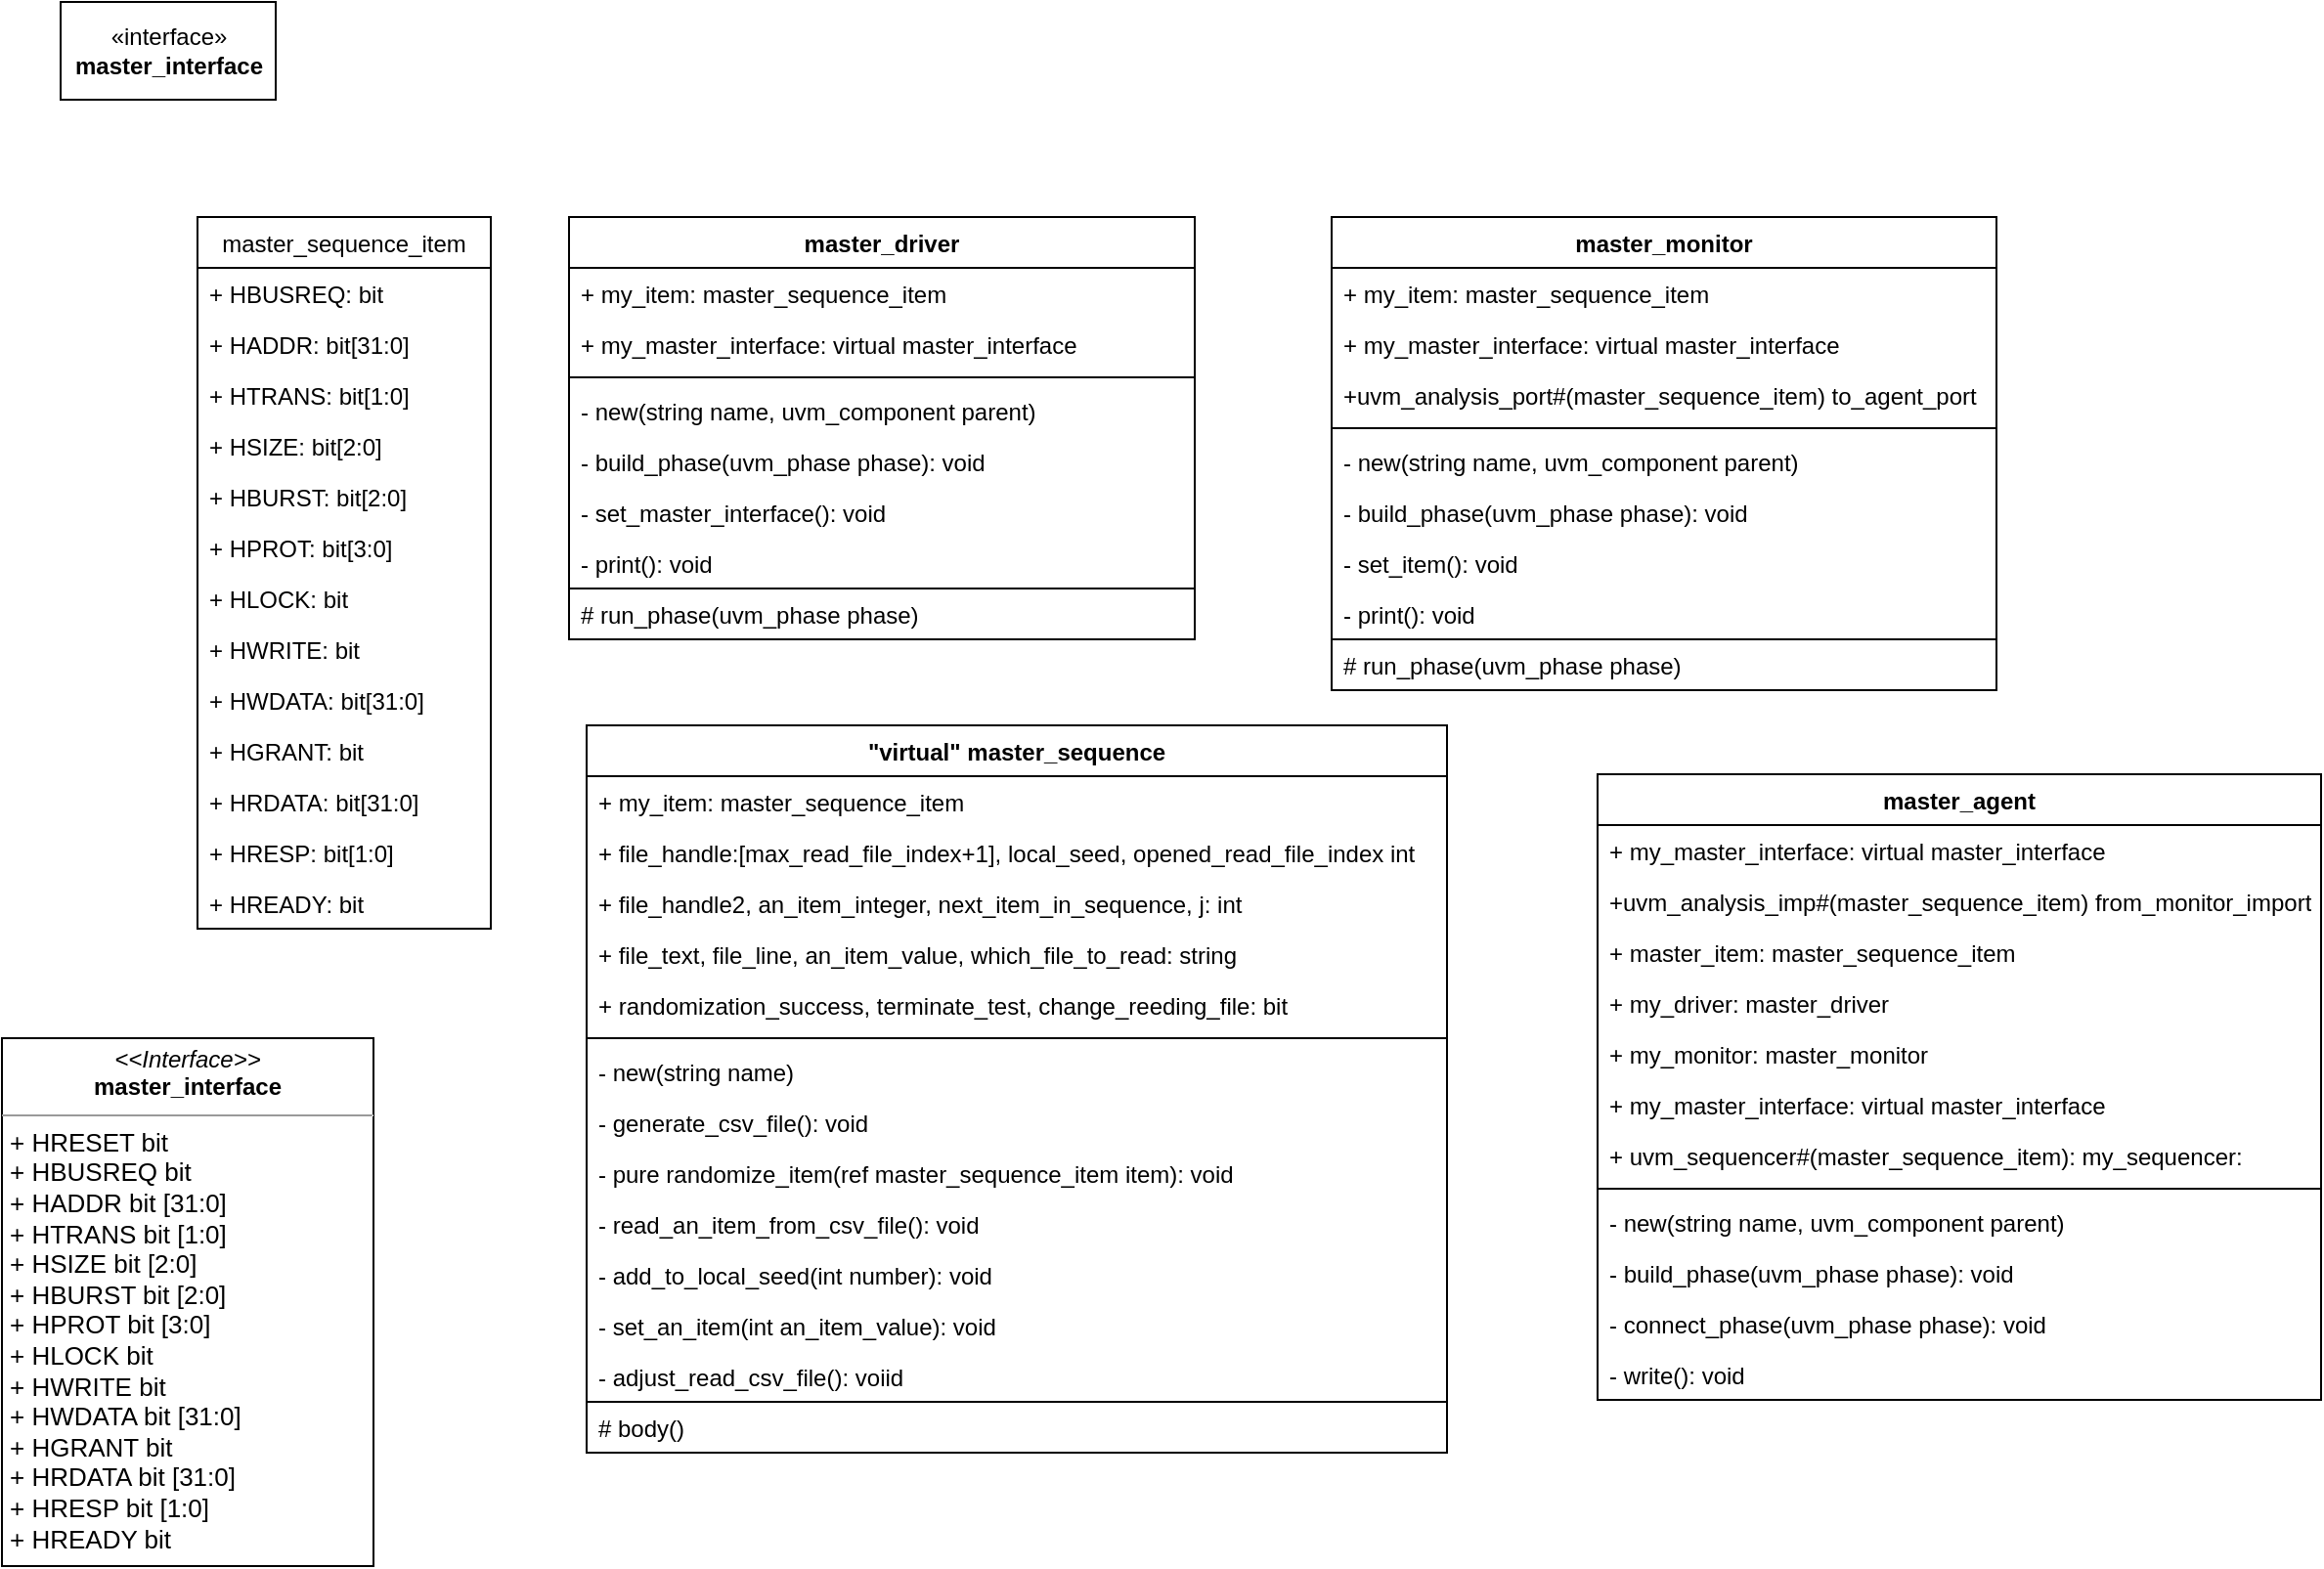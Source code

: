 <mxfile version="18.0.1" type="device" pages="6"><diagram id="C5RBs43oDa-KdzZeNtuy" name="All_Master_Components"><mxGraphModel dx="1278" dy="649" grid="1" gridSize="10" guides="1" tooltips="1" connect="1" arrows="1" fold="1" page="1" pageScale="1" pageWidth="827" pageHeight="1169" math="0" shadow="0"><root><mxCell id="WIyWlLk6GJQsqaUBKTNV-0"/><mxCell id="WIyWlLk6GJQsqaUBKTNV-1" parent="WIyWlLk6GJQsqaUBKTNV-0"/><mxCell id="O59CvoBTyNTmhyTfJ-pi-0" value="master_sequence_item" style="swimlane;fontStyle=0;childLayout=stackLayout;horizontal=1;startSize=26;fillColor=none;horizontalStack=0;resizeParent=1;resizeParentMax=0;resizeLast=0;collapsible=1;marginBottom=0;" parent="WIyWlLk6GJQsqaUBKTNV-1" vertex="1"><mxGeometry x="340" y="140" width="150" height="364" as="geometry"><mxRectangle x="340" y="150" width="160" height="26" as="alternateBounds"/></mxGeometry></mxCell><mxCell id="O59CvoBTyNTmhyTfJ-pi-14" value="+ HBUSREQ: bit" style="text;strokeColor=none;fillColor=none;align=left;verticalAlign=top;spacingLeft=4;spacingRight=4;overflow=hidden;rotatable=0;points=[[0,0.5],[1,0.5]];portConstraint=eastwest;" parent="O59CvoBTyNTmhyTfJ-pi-0" vertex="1"><mxGeometry y="26" width="150" height="26" as="geometry"/></mxCell><mxCell id="O59CvoBTyNTmhyTfJ-pi-2" value="+ HADDR: bit[31:0]" style="text;strokeColor=none;fillColor=none;align=left;verticalAlign=top;spacingLeft=4;spacingRight=4;overflow=hidden;rotatable=0;points=[[0,0.5],[1,0.5]];portConstraint=eastwest;" parent="O59CvoBTyNTmhyTfJ-pi-0" vertex="1"><mxGeometry y="52" width="150" height="26" as="geometry"/></mxCell><mxCell id="O59CvoBTyNTmhyTfJ-pi-3" value="+ HTRANS: bit[1:0]" style="text;strokeColor=none;fillColor=none;align=left;verticalAlign=top;spacingLeft=4;spacingRight=4;overflow=hidden;rotatable=0;points=[[0,0.5],[1,0.5]];portConstraint=eastwest;" parent="O59CvoBTyNTmhyTfJ-pi-0" vertex="1"><mxGeometry y="78" width="150" height="26" as="geometry"/></mxCell><mxCell id="O59CvoBTyNTmhyTfJ-pi-5" value="+ HSIZE: bit[2:0]" style="text;strokeColor=none;fillColor=none;align=left;verticalAlign=top;spacingLeft=4;spacingRight=4;overflow=hidden;rotatable=0;points=[[0,0.5],[1,0.5]];portConstraint=eastwest;" parent="O59CvoBTyNTmhyTfJ-pi-0" vertex="1"><mxGeometry y="104" width="150" height="26" as="geometry"/></mxCell><mxCell id="O59CvoBTyNTmhyTfJ-pi-6" value="+ HBURST: bit[2:0]" style="text;strokeColor=none;fillColor=none;align=left;verticalAlign=top;spacingLeft=4;spacingRight=4;overflow=hidden;rotatable=0;points=[[0,0.5],[1,0.5]];portConstraint=eastwest;" parent="O59CvoBTyNTmhyTfJ-pi-0" vertex="1"><mxGeometry y="130" width="150" height="26" as="geometry"/></mxCell><mxCell id="O59CvoBTyNTmhyTfJ-pi-1" value="+ HPROT: bit[3:0]" style="text;strokeColor=none;fillColor=none;align=left;verticalAlign=top;spacingLeft=4;spacingRight=4;overflow=hidden;rotatable=0;points=[[0,0.5],[1,0.5]];portConstraint=eastwest;" parent="O59CvoBTyNTmhyTfJ-pi-0" vertex="1"><mxGeometry y="156" width="150" height="26" as="geometry"/></mxCell><mxCell id="O59CvoBTyNTmhyTfJ-pi-7" value="+ HLOCK: bit" style="text;strokeColor=none;fillColor=none;align=left;verticalAlign=top;spacingLeft=4;spacingRight=4;overflow=hidden;rotatable=0;points=[[0,0.5],[1,0.5]];portConstraint=eastwest;" parent="O59CvoBTyNTmhyTfJ-pi-0" vertex="1"><mxGeometry y="182" width="150" height="26" as="geometry"/></mxCell><mxCell id="O59CvoBTyNTmhyTfJ-pi-8" value="+ HWRITE: bit" style="text;strokeColor=none;fillColor=none;align=left;verticalAlign=top;spacingLeft=4;spacingRight=4;overflow=hidden;rotatable=0;points=[[0,0.5],[1,0.5]];portConstraint=eastwest;" parent="O59CvoBTyNTmhyTfJ-pi-0" vertex="1"><mxGeometry y="208" width="150" height="26" as="geometry"/></mxCell><mxCell id="O59CvoBTyNTmhyTfJ-pi-9" value="+ HWDATA: bit[31:0]" style="text;strokeColor=none;fillColor=none;align=left;verticalAlign=top;spacingLeft=4;spacingRight=4;overflow=hidden;rotatable=0;points=[[0,0.5],[1,0.5]];portConstraint=eastwest;" parent="O59CvoBTyNTmhyTfJ-pi-0" vertex="1"><mxGeometry y="234" width="150" height="26" as="geometry"/></mxCell><mxCell id="O59CvoBTyNTmhyTfJ-pi-10" value="+ HGRANT: bit" style="text;strokeColor=none;fillColor=none;align=left;verticalAlign=top;spacingLeft=4;spacingRight=4;overflow=hidden;rotatable=0;points=[[0,0.5],[1,0.5]];portConstraint=eastwest;" parent="O59CvoBTyNTmhyTfJ-pi-0" vertex="1"><mxGeometry y="260" width="150" height="26" as="geometry"/></mxCell><mxCell id="O59CvoBTyNTmhyTfJ-pi-11" value="+ HRDATA: bit[31:0]" style="text;strokeColor=none;fillColor=none;align=left;verticalAlign=top;spacingLeft=4;spacingRight=4;overflow=hidden;rotatable=0;points=[[0,0.5],[1,0.5]];portConstraint=eastwest;" parent="O59CvoBTyNTmhyTfJ-pi-0" vertex="1"><mxGeometry y="286" width="150" height="26" as="geometry"/></mxCell><mxCell id="O59CvoBTyNTmhyTfJ-pi-12" value="+ HRESP: bit[1:0]" style="text;strokeColor=none;fillColor=none;align=left;verticalAlign=top;spacingLeft=4;spacingRight=4;overflow=hidden;rotatable=0;points=[[0,0.5],[1,0.5]];portConstraint=eastwest;" parent="O59CvoBTyNTmhyTfJ-pi-0" vertex="1"><mxGeometry y="312" width="150" height="26" as="geometry"/></mxCell><mxCell id="O59CvoBTyNTmhyTfJ-pi-13" value="+ HREADY: bit" style="text;strokeColor=none;fillColor=none;align=left;verticalAlign=top;spacingLeft=4;spacingRight=4;overflow=hidden;rotatable=0;points=[[0,0.5],[1,0.5]];portConstraint=eastwest;" parent="O59CvoBTyNTmhyTfJ-pi-0" vertex="1"><mxGeometry y="338" width="150" height="26" as="geometry"/></mxCell><mxCell id="O59CvoBTyNTmhyTfJ-pi-15" value="master_driver" style="swimlane;fontStyle=1;align=center;verticalAlign=top;childLayout=stackLayout;horizontal=1;startSize=26;horizontalStack=0;resizeParent=1;resizeParentMax=0;resizeLast=0;collapsible=1;marginBottom=0;" parent="WIyWlLk6GJQsqaUBKTNV-1" vertex="1"><mxGeometry x="530" y="140" width="320" height="216" as="geometry"/></mxCell><mxCell id="O59CvoBTyNTmhyTfJ-pi-16" value="+ my_item: master_sequence_item" style="text;strokeColor=none;fillColor=none;align=left;verticalAlign=top;spacingLeft=4;spacingRight=4;overflow=hidden;rotatable=0;points=[[0,0.5],[1,0.5]];portConstraint=eastwest;" parent="O59CvoBTyNTmhyTfJ-pi-15" vertex="1"><mxGeometry y="26" width="320" height="26" as="geometry"/></mxCell><mxCell id="O59CvoBTyNTmhyTfJ-pi-19" value="+ my_master_interface: virtual master_interface" style="text;strokeColor=none;fillColor=none;align=left;verticalAlign=top;spacingLeft=4;spacingRight=4;overflow=hidden;rotatable=0;points=[[0,0.5],[1,0.5]];portConstraint=eastwest;" parent="O59CvoBTyNTmhyTfJ-pi-15" vertex="1"><mxGeometry y="52" width="320" height="26" as="geometry"/></mxCell><mxCell id="O59CvoBTyNTmhyTfJ-pi-17" value="&#10;    &#10;" style="line;strokeWidth=1;fillColor=none;align=left;verticalAlign=middle;spacingTop=-1;spacingLeft=3;spacingRight=3;rotatable=0;labelPosition=right;points=[];portConstraint=eastwest;" parent="O59CvoBTyNTmhyTfJ-pi-15" vertex="1"><mxGeometry y="78" width="320" height="8" as="geometry"/></mxCell><mxCell id="O59CvoBTyNTmhyTfJ-pi-18" value="- new(string name, uvm_component parent)" style="text;strokeColor=none;fillColor=none;align=left;verticalAlign=top;spacingLeft=4;spacingRight=4;overflow=hidden;rotatable=0;points=[[0,0.5],[1,0.5]];portConstraint=eastwest;" parent="O59CvoBTyNTmhyTfJ-pi-15" vertex="1"><mxGeometry y="86" width="320" height="26" as="geometry"/></mxCell><mxCell id="UWOGNls2S7Qe9wvu5pL4-2" value="- build_phase(uvm_phase phase): void" style="text;strokeColor=none;fillColor=none;align=left;verticalAlign=top;spacingLeft=4;spacingRight=4;overflow=hidden;rotatable=0;points=[[0,0.5],[1,0.5]];portConstraint=eastwest;strokeWidth=0;" parent="O59CvoBTyNTmhyTfJ-pi-15" vertex="1"><mxGeometry y="112" width="320" height="26" as="geometry"/></mxCell><mxCell id="UWOGNls2S7Qe9wvu5pL4-3" value="- set_master_interface(): void" style="text;strokeColor=none;fillColor=none;align=left;verticalAlign=top;spacingLeft=4;spacingRight=4;overflow=hidden;rotatable=0;points=[[0,0.5],[1,0.5]];portConstraint=eastwest;strokeWidth=0;" parent="O59CvoBTyNTmhyTfJ-pi-15" vertex="1"><mxGeometry y="138" width="320" height="26" as="geometry"/></mxCell><mxCell id="UWOGNls2S7Qe9wvu5pL4-4" value="- print(): void" style="text;strokeColor=none;fillColor=none;align=left;verticalAlign=top;spacingLeft=4;spacingRight=4;overflow=hidden;rotatable=0;points=[[0,0.5],[1,0.5]];portConstraint=eastwest;strokeWidth=0;" parent="O59CvoBTyNTmhyTfJ-pi-15" vertex="1"><mxGeometry y="164" width="320" height="26" as="geometry"/></mxCell><mxCell id="UWOGNls2S7Qe9wvu5pL4-1" value="# run_phase(uvm_phase phase)&#10;" style="text;strokeColor=default;fillColor=none;align=left;verticalAlign=top;spacingLeft=4;spacingRight=4;overflow=hidden;rotatable=0;points=[[0,0.5],[1,0.5]];portConstraint=eastwest;" parent="O59CvoBTyNTmhyTfJ-pi-15" vertex="1"><mxGeometry y="190" width="320" height="26" as="geometry"/></mxCell><mxCell id="UWOGNls2S7Qe9wvu5pL4-5" value="&quot;virtual&quot; master_sequence" style="swimlane;fontStyle=1;align=center;verticalAlign=top;childLayout=stackLayout;horizontal=1;startSize=26;horizontalStack=0;resizeParent=1;resizeParentMax=0;resizeLast=0;collapsible=1;marginBottom=0;" parent="WIyWlLk6GJQsqaUBKTNV-1" vertex="1"><mxGeometry x="539" y="400" width="440" height="372" as="geometry"/></mxCell><mxCell id="UWOGNls2S7Qe9wvu5pL4-6" value="+ my_item: master_sequence_item" style="text;strokeColor=none;fillColor=none;align=left;verticalAlign=top;spacingLeft=4;spacingRight=4;overflow=hidden;rotatable=0;points=[[0,0.5],[1,0.5]];portConstraint=eastwest;" parent="UWOGNls2S7Qe9wvu5pL4-5" vertex="1"><mxGeometry y="26" width="440" height="26" as="geometry"/></mxCell><mxCell id="UWOGNls2S7Qe9wvu5pL4-7" value="+ file_handle:[max_read_file_index+1], local_seed, opened_read_file_index int" style="text;strokeColor=none;fillColor=none;align=left;verticalAlign=top;spacingLeft=4;spacingRight=4;overflow=hidden;rotatable=0;points=[[0,0.5],[1,0.5]];portConstraint=eastwest;" parent="UWOGNls2S7Qe9wvu5pL4-5" vertex="1"><mxGeometry y="52" width="440" height="26" as="geometry"/></mxCell><mxCell id="l2Fe6auaKB-JMNd5JSyn-1" value="+ file_handle2, an_item_integer, next_item_in_sequence, j: int" style="text;strokeColor=none;fillColor=none;align=left;verticalAlign=top;spacingLeft=4;spacingRight=4;overflow=hidden;rotatable=0;points=[[0,0.5],[1,0.5]];portConstraint=eastwest;" parent="UWOGNls2S7Qe9wvu5pL4-5" vertex="1"><mxGeometry y="78" width="440" height="26" as="geometry"/></mxCell><mxCell id="UWOGNls2S7Qe9wvu5pL4-14" value="+ file_text, file_line, an_item_value, which_file_to_read: string" style="text;strokeColor=none;fillColor=none;align=left;verticalAlign=top;spacingLeft=4;spacingRight=4;overflow=hidden;rotatable=0;points=[[0,0.5],[1,0.5]];portConstraint=eastwest;" parent="UWOGNls2S7Qe9wvu5pL4-5" vertex="1"><mxGeometry y="104" width="440" height="26" as="geometry"/></mxCell><mxCell id="UWOGNls2S7Qe9wvu5pL4-15" value="+ randomization_success, terminate_test, change_reeding_file: bit &#10;" style="text;strokeColor=none;fillColor=none;align=left;verticalAlign=top;spacingLeft=4;spacingRight=4;overflow=hidden;rotatable=0;points=[[0,0.5],[1,0.5]];portConstraint=eastwest;" parent="UWOGNls2S7Qe9wvu5pL4-5" vertex="1"><mxGeometry y="130" width="440" height="26" as="geometry"/></mxCell><mxCell id="UWOGNls2S7Qe9wvu5pL4-8" value="&#10;    &#10;" style="line;strokeWidth=1;fillColor=none;align=left;verticalAlign=middle;spacingTop=-1;spacingLeft=3;spacingRight=3;rotatable=0;labelPosition=right;points=[];portConstraint=eastwest;" parent="UWOGNls2S7Qe9wvu5pL4-5" vertex="1"><mxGeometry y="156" width="440" height="8" as="geometry"/></mxCell><mxCell id="UWOGNls2S7Qe9wvu5pL4-9" value="- new(string name)" style="text;strokeColor=none;fillColor=none;align=left;verticalAlign=top;spacingLeft=4;spacingRight=4;overflow=hidden;rotatable=0;points=[[0,0.5],[1,0.5]];portConstraint=eastwest;" parent="UWOGNls2S7Qe9wvu5pL4-5" vertex="1"><mxGeometry y="164" width="440" height="26" as="geometry"/></mxCell><mxCell id="UWOGNls2S7Qe9wvu5pL4-10" value="- generate_csv_file(): void" style="text;strokeColor=none;fillColor=none;align=left;verticalAlign=top;spacingLeft=4;spacingRight=4;overflow=hidden;rotatable=0;points=[[0,0.5],[1,0.5]];portConstraint=eastwest;strokeWidth=0;" parent="UWOGNls2S7Qe9wvu5pL4-5" vertex="1"><mxGeometry y="190" width="440" height="26" as="geometry"/></mxCell><mxCell id="UWOGNls2S7Qe9wvu5pL4-11" value="- pure randomize_item(ref master_sequence_item item): void" style="text;strokeColor=none;fillColor=none;align=left;verticalAlign=top;spacingLeft=4;spacingRight=4;overflow=hidden;rotatable=0;points=[[0,0.5],[1,0.5]];portConstraint=eastwest;strokeWidth=0;" parent="UWOGNls2S7Qe9wvu5pL4-5" vertex="1"><mxGeometry y="216" width="440" height="26" as="geometry"/></mxCell><mxCell id="UWOGNls2S7Qe9wvu5pL4-12" value="- read_an_item_from_csv_file(): void" style="text;strokeColor=none;fillColor=none;align=left;verticalAlign=top;spacingLeft=4;spacingRight=4;overflow=hidden;rotatable=0;points=[[0,0.5],[1,0.5]];portConstraint=eastwest;strokeWidth=0;" parent="UWOGNls2S7Qe9wvu5pL4-5" vertex="1"><mxGeometry y="242" width="440" height="26" as="geometry"/></mxCell><mxCell id="l2Fe6auaKB-JMNd5JSyn-2" value="- add_to_local_seed(int number): void &#10;" style="text;strokeColor=none;fillColor=none;align=left;verticalAlign=top;spacingLeft=4;spacingRight=4;overflow=hidden;rotatable=0;points=[[0,0.5],[1,0.5]];portConstraint=eastwest;strokeWidth=0;" parent="UWOGNls2S7Qe9wvu5pL4-5" vertex="1"><mxGeometry y="268" width="440" height="26" as="geometry"/></mxCell><mxCell id="l2Fe6auaKB-JMNd5JSyn-3" value="- set_an_item(int an_item_value): void" style="text;strokeColor=none;fillColor=none;align=left;verticalAlign=top;spacingLeft=4;spacingRight=4;overflow=hidden;rotatable=0;points=[[0,0.5],[1,0.5]];portConstraint=eastwest;strokeWidth=0;" parent="UWOGNls2S7Qe9wvu5pL4-5" vertex="1"><mxGeometry y="294" width="440" height="26" as="geometry"/></mxCell><mxCell id="l2Fe6auaKB-JMNd5JSyn-4" value="- adjust_read_csv_file(): voiid" style="text;strokeColor=none;fillColor=none;align=left;verticalAlign=top;spacingLeft=4;spacingRight=4;overflow=hidden;rotatable=0;points=[[0,0.5],[1,0.5]];portConstraint=eastwest;strokeWidth=0;" parent="UWOGNls2S7Qe9wvu5pL4-5" vertex="1"><mxGeometry y="320" width="440" height="26" as="geometry"/></mxCell><mxCell id="UWOGNls2S7Qe9wvu5pL4-13" value="# body()&#10;" style="text;strokeColor=default;fillColor=none;align=left;verticalAlign=top;spacingLeft=4;spacingRight=4;overflow=hidden;rotatable=0;points=[[0,0.5],[1,0.5]];portConstraint=eastwest;" parent="UWOGNls2S7Qe9wvu5pL4-5" vertex="1"><mxGeometry y="346" width="440" height="26" as="geometry"/></mxCell><mxCell id="Mln6aEip_ftdyB4KE61L-0" value="master_monitor" style="swimlane;fontStyle=1;align=center;verticalAlign=top;childLayout=stackLayout;horizontal=1;startSize=26;horizontalStack=0;resizeParent=1;resizeParentMax=0;resizeLast=0;collapsible=1;marginBottom=0;" parent="WIyWlLk6GJQsqaUBKTNV-1" vertex="1"><mxGeometry x="920" y="140" width="340" height="242" as="geometry"/></mxCell><mxCell id="Mln6aEip_ftdyB4KE61L-1" value="+ my_item: master_sequence_item" style="text;strokeColor=none;fillColor=none;align=left;verticalAlign=top;spacingLeft=4;spacingRight=4;overflow=hidden;rotatable=0;points=[[0,0.5],[1,0.5]];portConstraint=eastwest;" parent="Mln6aEip_ftdyB4KE61L-0" vertex="1"><mxGeometry y="26" width="340" height="26" as="geometry"/></mxCell><mxCell id="Mln6aEip_ftdyB4KE61L-2" value="+ my_master_interface: virtual master_interface" style="text;strokeColor=none;fillColor=none;align=left;verticalAlign=top;spacingLeft=4;spacingRight=4;overflow=hidden;rotatable=0;points=[[0,0.5],[1,0.5]];portConstraint=eastwest;" parent="Mln6aEip_ftdyB4KE61L-0" vertex="1"><mxGeometry y="52" width="340" height="26" as="geometry"/></mxCell><mxCell id="Mln6aEip_ftdyB4KE61L-3" value="+uvm_analysis_port#(master_sequence_item) to_agent_port" style="text;strokeColor=none;fillColor=none;align=left;verticalAlign=top;spacingLeft=4;spacingRight=4;overflow=hidden;rotatable=0;points=[[0,0.5],[1,0.5]];portConstraint=eastwest;" parent="Mln6aEip_ftdyB4KE61L-0" vertex="1"><mxGeometry y="78" width="340" height="26" as="geometry"/></mxCell><mxCell id="Mln6aEip_ftdyB4KE61L-4" value="&#10;    &#10;" style="line;strokeWidth=1;fillColor=none;align=left;verticalAlign=middle;spacingTop=-1;spacingLeft=3;spacingRight=3;rotatable=0;labelPosition=right;points=[];portConstraint=eastwest;" parent="Mln6aEip_ftdyB4KE61L-0" vertex="1"><mxGeometry y="104" width="340" height="8" as="geometry"/></mxCell><mxCell id="Mln6aEip_ftdyB4KE61L-5" value="- new(string name, uvm_component parent)" style="text;strokeColor=none;fillColor=none;align=left;verticalAlign=top;spacingLeft=4;spacingRight=4;overflow=hidden;rotatable=0;points=[[0,0.5],[1,0.5]];portConstraint=eastwest;" parent="Mln6aEip_ftdyB4KE61L-0" vertex="1"><mxGeometry y="112" width="340" height="26" as="geometry"/></mxCell><mxCell id="Mln6aEip_ftdyB4KE61L-6" value="- build_phase(uvm_phase phase): void" style="text;strokeColor=none;fillColor=none;align=left;verticalAlign=top;spacingLeft=4;spacingRight=4;overflow=hidden;rotatable=0;points=[[0,0.5],[1,0.5]];portConstraint=eastwest;strokeWidth=0;" parent="Mln6aEip_ftdyB4KE61L-0" vertex="1"><mxGeometry y="138" width="340" height="26" as="geometry"/></mxCell><mxCell id="Mln6aEip_ftdyB4KE61L-7" value="- set_item(): void" style="text;strokeColor=none;fillColor=none;align=left;verticalAlign=top;spacingLeft=4;spacingRight=4;overflow=hidden;rotatable=0;points=[[0,0.5],[1,0.5]];portConstraint=eastwest;strokeWidth=0;" parent="Mln6aEip_ftdyB4KE61L-0" vertex="1"><mxGeometry y="164" width="340" height="26" as="geometry"/></mxCell><mxCell id="Mln6aEip_ftdyB4KE61L-8" value="- print(): void" style="text;strokeColor=none;fillColor=none;align=left;verticalAlign=top;spacingLeft=4;spacingRight=4;overflow=hidden;rotatable=0;points=[[0,0.5],[1,0.5]];portConstraint=eastwest;strokeWidth=0;" parent="Mln6aEip_ftdyB4KE61L-0" vertex="1"><mxGeometry y="190" width="340" height="26" as="geometry"/></mxCell><mxCell id="Mln6aEip_ftdyB4KE61L-9" value="# run_phase(uvm_phase phase)&#10;" style="text;strokeColor=default;fillColor=none;align=left;verticalAlign=top;spacingLeft=4;spacingRight=4;overflow=hidden;rotatable=0;points=[[0,0.5],[1,0.5]];portConstraint=eastwest;" parent="Mln6aEip_ftdyB4KE61L-0" vertex="1"><mxGeometry y="216" width="340" height="26" as="geometry"/></mxCell><mxCell id="uDEWChLADmF8YQ0gvCCl-0" value="master_agent" style="swimlane;fontStyle=1;align=center;verticalAlign=top;childLayout=stackLayout;horizontal=1;startSize=26;horizontalStack=0;resizeParent=1;resizeParentMax=0;resizeLast=0;collapsible=1;marginBottom=0;" parent="WIyWlLk6GJQsqaUBKTNV-1" vertex="1"><mxGeometry x="1056" y="425" width="370" height="320" as="geometry"/></mxCell><mxCell id="uDEWChLADmF8YQ0gvCCl-2" value="+ my_master_interface: virtual master_interface" style="text;strokeColor=none;fillColor=none;align=left;verticalAlign=top;spacingLeft=4;spacingRight=4;overflow=hidden;rotatable=0;points=[[0,0.5],[1,0.5]];portConstraint=eastwest;" parent="uDEWChLADmF8YQ0gvCCl-0" vertex="1"><mxGeometry y="26" width="370" height="26" as="geometry"/></mxCell><mxCell id="uDEWChLADmF8YQ0gvCCl-3" value="+uvm_analysis_imp#(master_sequence_item) from_monitor_import" style="text;strokeColor=none;fillColor=none;align=left;verticalAlign=top;spacingLeft=4;spacingRight=4;overflow=hidden;rotatable=0;points=[[0,0.5],[1,0.5]];portConstraint=eastwest;" parent="uDEWChLADmF8YQ0gvCCl-0" vertex="1"><mxGeometry y="52" width="370" height="26" as="geometry"/></mxCell><mxCell id="uDEWChLADmF8YQ0gvCCl-1" value="+ master_item: master_sequence_item" style="text;strokeColor=none;fillColor=none;align=left;verticalAlign=top;spacingLeft=4;spacingRight=4;overflow=hidden;rotatable=0;points=[[0,0.5],[1,0.5]];portConstraint=eastwest;" parent="uDEWChLADmF8YQ0gvCCl-0" vertex="1"><mxGeometry y="78" width="370" height="26" as="geometry"/></mxCell><mxCell id="uDEWChLADmF8YQ0gvCCl-11" value="+ my_driver: master_driver" style="text;strokeColor=none;fillColor=none;align=left;verticalAlign=top;spacingLeft=4;spacingRight=4;overflow=hidden;rotatable=0;points=[[0,0.5],[1,0.5]];portConstraint=eastwest;" parent="uDEWChLADmF8YQ0gvCCl-0" vertex="1"><mxGeometry y="104" width="370" height="26" as="geometry"/></mxCell><mxCell id="uDEWChLADmF8YQ0gvCCl-10" value="+ my_monitor: master_monitor" style="text;strokeColor=none;fillColor=none;align=left;verticalAlign=top;spacingLeft=4;spacingRight=4;overflow=hidden;rotatable=0;points=[[0,0.5],[1,0.5]];portConstraint=eastwest;" parent="uDEWChLADmF8YQ0gvCCl-0" vertex="1"><mxGeometry y="130" width="370" height="26" as="geometry"/></mxCell><mxCell id="uDEWChLADmF8YQ0gvCCl-13" value="+ my_master_interface: virtual master_interface" style="text;strokeColor=none;fillColor=none;align=left;verticalAlign=top;spacingLeft=4;spacingRight=4;overflow=hidden;rotatable=0;points=[[0,0.5],[1,0.5]];portConstraint=eastwest;" parent="uDEWChLADmF8YQ0gvCCl-0" vertex="1"><mxGeometry y="156" width="370" height="26" as="geometry"/></mxCell><mxCell id="uDEWChLADmF8YQ0gvCCl-12" value="+ uvm_sequencer#(master_sequence_item): my_sequencer: " style="text;strokeColor=none;fillColor=none;align=left;verticalAlign=top;spacingLeft=4;spacingRight=4;overflow=hidden;rotatable=0;points=[[0,0.5],[1,0.5]];portConstraint=eastwest;" parent="uDEWChLADmF8YQ0gvCCl-0" vertex="1"><mxGeometry y="182" width="370" height="26" as="geometry"/></mxCell><mxCell id="uDEWChLADmF8YQ0gvCCl-4" value="&#10;    &#10;" style="line;strokeWidth=1;fillColor=none;align=left;verticalAlign=middle;spacingTop=-1;spacingLeft=3;spacingRight=3;rotatable=0;labelPosition=right;points=[];portConstraint=eastwest;" parent="uDEWChLADmF8YQ0gvCCl-0" vertex="1"><mxGeometry y="208" width="370" height="8" as="geometry"/></mxCell><mxCell id="uDEWChLADmF8YQ0gvCCl-5" value="- new(string name, uvm_component parent)" style="text;strokeColor=none;fillColor=none;align=left;verticalAlign=top;spacingLeft=4;spacingRight=4;overflow=hidden;rotatable=0;points=[[0,0.5],[1,0.5]];portConstraint=eastwest;" parent="uDEWChLADmF8YQ0gvCCl-0" vertex="1"><mxGeometry y="216" width="370" height="26" as="geometry"/></mxCell><mxCell id="uDEWChLADmF8YQ0gvCCl-6" value="- build_phase(uvm_phase phase): void" style="text;strokeColor=none;fillColor=none;align=left;verticalAlign=top;spacingLeft=4;spacingRight=4;overflow=hidden;rotatable=0;points=[[0,0.5],[1,0.5]];portConstraint=eastwest;strokeWidth=0;" parent="uDEWChLADmF8YQ0gvCCl-0" vertex="1"><mxGeometry y="242" width="370" height="26" as="geometry"/></mxCell><mxCell id="uDEWChLADmF8YQ0gvCCl-14" value="- connect_phase(uvm_phase phase): void" style="text;strokeColor=none;fillColor=none;align=left;verticalAlign=top;spacingLeft=4;spacingRight=4;overflow=hidden;rotatable=0;points=[[0,0.5],[1,0.5]];portConstraint=eastwest;strokeWidth=0;" parent="uDEWChLADmF8YQ0gvCCl-0" vertex="1"><mxGeometry y="268" width="370" height="26" as="geometry"/></mxCell><mxCell id="uDEWChLADmF8YQ0gvCCl-7" value="- write(): void" style="text;strokeColor=none;fillColor=none;align=left;verticalAlign=top;spacingLeft=4;spacingRight=4;overflow=hidden;rotatable=0;points=[[0,0.5],[1,0.5]];portConstraint=eastwest;strokeWidth=0;" parent="uDEWChLADmF8YQ0gvCCl-0" vertex="1"><mxGeometry y="294" width="370" height="26" as="geometry"/></mxCell><mxCell id="uDEWChLADmF8YQ0gvCCl-30" value="&lt;p style=&quot;margin:0px;margin-top:4px;text-align:center;&quot;&gt;&lt;i&gt;&amp;lt;&amp;lt;Interface&amp;gt;&amp;gt;&lt;/i&gt;&lt;br&gt;&lt;b&gt;master_interface&lt;/b&gt;&lt;/p&gt;&lt;hr size=&quot;1&quot;&gt;&lt;p style=&quot;margin: 0px 0px 0px 4px; font-size: 13px;&quot;&gt;&lt;font style=&quot;font-size: 13px;&quot;&gt;+ HRESET bit&amp;nbsp;&lt;/font&gt;&lt;/p&gt;&lt;p style=&quot;margin: 0px 0px 0px 4px; font-size: 13px;&quot;&gt;&lt;font style=&quot;font-size: 13px;&quot;&gt;+ HBUSREQ bit&lt;/font&gt;&lt;/p&gt;&lt;p style=&quot;margin: 0px 0px 0px 4px; font-size: 13px;&quot;&gt;&lt;font style=&quot;font-size: 13px;&quot;&gt;+ HADDR bit [31:0]&lt;/font&gt;&lt;/p&gt;&lt;p style=&quot;margin: 0px 0px 0px 4px; font-size: 13px;&quot;&gt;&lt;font style=&quot;font-size: 13px;&quot;&gt;+ HTRANS bit [1:0]&lt;/font&gt;&lt;/p&gt;&lt;p style=&quot;margin: 0px 0px 0px 4px; font-size: 13px;&quot;&gt;&lt;font style=&quot;font-size: 13px;&quot;&gt;+ HSIZE bit [2:0]&lt;/font&gt;&lt;/p&gt;&lt;p style=&quot;margin: 0px 0px 0px 4px; font-size: 13px;&quot;&gt;&lt;font style=&quot;font-size: 13px;&quot;&gt;+ HBURST bit [2:0]&lt;/font&gt;&lt;/p&gt;&lt;p style=&quot;margin: 0px 0px 0px 4px; font-size: 13px;&quot;&gt;&lt;font style=&quot;font-size: 13px;&quot;&gt;+ HPROT bit [3:0]&lt;/font&gt;&lt;/p&gt;&lt;p style=&quot;margin: 0px 0px 0px 4px; font-size: 13px;&quot;&gt;&lt;font style=&quot;font-size: 13px;&quot;&gt;+ HLOCK bit&lt;/font&gt;&lt;/p&gt;&lt;p style=&quot;margin: 0px 0px 0px 4px; font-size: 13px;&quot;&gt;&lt;font style=&quot;font-size: 13px;&quot;&gt;+ HWRITE bit&amp;nbsp;&amp;nbsp;&lt;/font&gt;&lt;/p&gt;&lt;p style=&quot;margin: 0px 0px 0px 4px; font-size: 13px;&quot;&gt;&lt;font style=&quot;font-size: 13px;&quot;&gt;+ HWDATA bit [31:0]&lt;/font&gt;&lt;/p&gt;&lt;p style=&quot;margin: 0px 0px 0px 4px; font-size: 13px;&quot;&gt;&lt;font style=&quot;font-size: 13px;&quot;&gt;+ HGRANT bit&amp;nbsp;&amp;nbsp;&lt;/font&gt;&lt;/p&gt;&lt;p style=&quot;margin: 0px 0px 0px 4px; font-size: 13px;&quot;&gt;&lt;font style=&quot;font-size: 13px;&quot;&gt;+ HRDATA bit [31:0]&lt;/font&gt;&lt;/p&gt;&lt;p style=&quot;margin: 0px 0px 0px 4px; font-size: 13px;&quot;&gt;&lt;font style=&quot;font-size: 13px;&quot;&gt;+ HRESP bit [1:0]&lt;/font&gt;&lt;/p&gt;&lt;p style=&quot;margin: 0px 0px 0px 4px; font-size: 13px;&quot;&gt;&lt;font style=&quot;font-size: 13px;&quot;&gt;+ HREADY bit&lt;/font&gt;&lt;/p&gt;&lt;p style=&quot;margin:0px;margin-left:4px;&quot;&gt;&lt;br&gt;&lt;/p&gt;&lt;p style=&quot;margin:0px;margin-left:4px;&quot;&gt;&amp;nbsp; &amp;nbsp;&amp;nbsp;&lt;/p&gt;" style="verticalAlign=top;align=left;overflow=fill;fontSize=12;fontFamily=Helvetica;html=1;" parent="WIyWlLk6GJQsqaUBKTNV-1" vertex="1"><mxGeometry x="240" y="560" width="190" height="270" as="geometry"/></mxCell><mxCell id="uDEWChLADmF8YQ0gvCCl-31" value="«interface»&lt;br&gt;&lt;b&gt;master_interface&lt;/b&gt;" style="html=1;" parent="WIyWlLk6GJQsqaUBKTNV-1" vertex="1"><mxGeometry x="270" y="30" width="110" height="50" as="geometry"/></mxCell></root></mxGraphModel></diagram><diagram id="dLZHBAVbk_PqvvFBJ-Ph" name="top_module"><mxGraphModel dx="544" dy="649" grid="1" gridSize="10" guides="1" tooltips="1" connect="1" arrows="1" fold="1" page="1" pageScale="1" pageWidth="850" pageHeight="1100" math="0" shadow="0"><root><mxCell id="0"/><mxCell id="1" parent="0"/><mxCell id="J8knVTuxJal0XvzYffxw-1" value="" style="rounded=0;whiteSpace=wrap;html=1;gradientColor=#ffffff;gradientDirection=north;fillColor=#00CCCC;shadow=0;sketch=1;glass=0;" parent="1" vertex="1"><mxGeometry x="60" y="30" width="750" height="700" as="geometry"/></mxCell><mxCell id="J8knVTuxJal0XvzYffxw-2" value="&lt;b style=&quot;font-size: 13px;&quot;&gt;&lt;i style=&quot;font-size: 13px;&quot;&gt;top_module&lt;/i&gt;&lt;/b&gt;" style="text;html=1;strokeColor=none;fillColor=none;align=center;verticalAlign=middle;whiteSpace=wrap;rounded=0;fontSize=13;" parent="1" vertex="1"><mxGeometry x="80" y="40" width="60" height="30" as="geometry"/></mxCell><mxCell id="J8knVTuxJal0XvzYffxw-4" value="" style="rounded=1;whiteSpace=wrap;html=1;fontSize=13;fillColor=#00FFFF;gradientColor=#ffffff;gradientDirection=north;" parent="1" vertex="1"><mxGeometry x="110" y="70" width="660" height="470" as="geometry"/></mxCell><mxCell id="J8knVTuxJal0XvzYffxw-6" value="" style="rounded=0;whiteSpace=wrap;html=1;fontSize=13;fillColor=#CCFFFF;gradientDirection=north;direction=east;flipH=0;strokeColor=#6c8ebf;gradientColor=none;" parent="1" vertex="1"><mxGeometry x="280" y="550" width="310" height="60" as="geometry"/></mxCell><mxCell id="J8knVTuxJal0XvzYffxw-5" value="test" style="text;html=1;strokeColor=none;fillColor=none;align=center;verticalAlign=middle;whiteSpace=wrap;rounded=0;fontSize=13;fontStyle=3" parent="1" vertex="1"><mxGeometry x="140" y="80" width="60" height="30" as="geometry"/></mxCell><mxCell id="J8knVTuxJal0XvzYffxw-7" value="master_interface" style="text;html=1;strokeColor=none;fillColor=none;align=center;verticalAlign=middle;whiteSpace=wrap;rounded=0;fontSize=13;fontStyle=3" parent="1" vertex="1"><mxGeometry x="320" y="565" width="65" height="30" as="geometry"/></mxCell><mxCell id="J8knVTuxJal0XvzYffxw-8" value="" style="ellipse;whiteSpace=wrap;html=1;fontSize=13;fillColor=#99FFFF;gradientDirection=north;strokeColor=#6c8ebf;gradientColor=none;" parent="1" vertex="1"><mxGeometry x="255" y="640" width="360" height="80" as="geometry"/></mxCell><mxCell id="J8knVTuxJal0XvzYffxw-9" value="" style="endArrow=classic;html=1;rounded=0;fontSize=13;exitX=0.231;exitY=0.997;exitDx=0;exitDy=0;exitPerimeter=0;entryX=0.268;entryY=0.067;entryDx=0;entryDy=0;entryPerimeter=0;" parent="1" source="J8knVTuxJal0XvzYffxw-6" target="J8knVTuxJal0XvzYffxw-8" edge="1"><mxGeometry width="50" height="50" relative="1" as="geometry"><mxPoint x="391" y="590" as="sourcePoint"/><mxPoint x="342" y="650" as="targetPoint"/></mxGeometry></mxCell><mxCell id="J8knVTuxJal0XvzYffxw-10" value="" style="endArrow=classic;html=1;rounded=0;fontSize=13;exitX=0.766;exitY=0.09;exitDx=0;exitDy=0;exitPerimeter=0;" parent="1" source="J8knVTuxJal0XvzYffxw-8" edge="1"><mxGeometry width="50" height="50" relative="1" as="geometry"><mxPoint x="400" y="580" as="sourcePoint"/><mxPoint x="530" y="610" as="targetPoint"/><Array as="points"/></mxGeometry></mxCell><mxCell id="J8knVTuxJal0XvzYffxw-11" value="AHB_BUS&lt;br&gt;&lt;span style=&quot;font-weight: normal;&quot;&gt;(DUT)&lt;/span&gt;" style="text;html=1;strokeColor=none;fillColor=none;align=center;verticalAlign=middle;whiteSpace=wrap;rounded=0;shadow=0;glass=0;sketch=1;fontSize=13;fontStyle=3" parent="1" vertex="1"><mxGeometry x="402.5" y="665" width="65" height="30" as="geometry"/></mxCell><mxCell id="J8knVTuxJal0XvzYffxw-12" value="" style="rounded=1;whiteSpace=wrap;html=1;shadow=0;glass=0;sketch=0;fontSize=13;fillColor=#33FFFF;gradientColor=#ffffff;gradientDirection=north;" parent="1" vertex="1"><mxGeometry x="150" y="115" width="590" height="415" as="geometry"/></mxCell><mxCell id="J8knVTuxJal0XvzYffxw-13" value="&lt;b&gt;&lt;i&gt;environment&lt;/i&gt;&lt;/b&gt;" style="text;html=1;strokeColor=none;fillColor=none;align=center;verticalAlign=middle;whiteSpace=wrap;rounded=0;shadow=0;glass=0;sketch=0;fontSize=13;" parent="1" vertex="1"><mxGeometry x="190" y="130" width="60" height="30" as="geometry"/></mxCell><mxCell id="jljcnnLnuoSrYKuOWOrg-13" style="edgeStyle=orthogonalEdgeStyle;rounded=0;orthogonalLoop=1;jettySize=auto;html=1;exitX=0.5;exitY=0;exitDx=0;exitDy=0;entryX=0.5;entryY=1;entryDx=0;entryDy=0;" parent="1" source="J8knVTuxJal0XvzYffxw-14" target="J8knVTuxJal0XvzYffxw-15" edge="1"><mxGeometry relative="1" as="geometry"/></mxCell><mxCell id="J8knVTuxJal0XvzYffxw-14" value="" style="rounded=1;whiteSpace=wrap;html=1;shadow=0;glass=0;sketch=0;fontSize=13;fillColor=#66FFFF;gradientColor=#ffffff;gradientDirection=north;" parent="1" vertex="1"><mxGeometry x="200" y="240" width="500" height="60" as="geometry"/></mxCell><mxCell id="J8knVTuxJal0XvzYffxw-15" value="" style="rounded=1;whiteSpace=wrap;html=1;shadow=0;glass=0;sketch=0;fontSize=13;fillColor=#66FFFF;gradientColor=#ffffff;gradientDirection=north;" parent="1" vertex="1"><mxGeometry x="390" y="160" width="120" height="60" as="geometry"/></mxCell><mxCell id="J8knVTuxJal0XvzYffxw-16" value="" style="rounded=1;whiteSpace=wrap;html=1;shadow=0;glass=0;sketch=0;fontSize=13;fillColor=#66FFFF;gradientColor=#ffffff;gradientDirection=north;" parent="1" vertex="1"><mxGeometry x="458" y="330" width="270" height="180" as="geometry"/></mxCell><mxCell id="jljcnnLnuoSrYKuOWOrg-3" style="edgeStyle=orthogonalEdgeStyle;rounded=0;orthogonalLoop=1;jettySize=auto;html=1;exitX=0.75;exitY=0;exitDx=0;exitDy=0;entryX=0.319;entryY=1.006;entryDx=0;entryDy=0;entryPerimeter=0;" parent="1" source="J8knVTuxJal0XvzYffxw-17" target="J8knVTuxJal0XvzYffxw-14" edge="1"><mxGeometry relative="1" as="geometry"/></mxCell><mxCell id="J8knVTuxJal0XvzYffxw-17" value="" style="rounded=1;whiteSpace=wrap;html=1;shadow=0;glass=0;sketch=0;fontSize=13;fillColor=#66FFFF;gradientColor=#ffffff;gradientDirection=north;" parent="1" vertex="1"><mxGeometry x="165" y="330" width="260" height="180" as="geometry"/></mxCell><mxCell id="J8knVTuxJal0XvzYffxw-18" value="&lt;b&gt;&lt;i&gt;scoreboard&lt;/i&gt;&lt;/b&gt;" style="text;html=1;strokeColor=none;fillColor=none;align=center;verticalAlign=middle;whiteSpace=wrap;rounded=0;shadow=0;glass=0;sketch=0;fontSize=13;" parent="1" vertex="1"><mxGeometry x="210.5" y="240" width="60" height="30" as="geometry"/></mxCell><mxCell id="J8knVTuxJal0XvzYffxw-19" value="&lt;b&gt;&lt;i&gt;coverage&lt;/i&gt;&lt;/b&gt;" style="text;html=1;strokeColor=none;fillColor=none;align=center;verticalAlign=middle;whiteSpace=wrap;rounded=0;shadow=0;glass=0;sketch=0;fontSize=13;" parent="1" vertex="1"><mxGeometry x="395" y="160" width="60" height="30" as="geometry"/></mxCell><mxCell id="J8knVTuxJal0XvzYffxw-20" value="&lt;b&gt;&lt;i&gt;master_agent&lt;/i&gt;&lt;/b&gt;" style="text;html=1;strokeColor=none;fillColor=none;align=center;verticalAlign=middle;whiteSpace=wrap;rounded=0;shadow=0;glass=0;sketch=0;fontSize=13;" parent="1" vertex="1"><mxGeometry x="190" y="330" width="60" height="30" as="geometry"/></mxCell><mxCell id="J8knVTuxJal0XvzYffxw-22" value="&lt;b&gt;&lt;i&gt;slave_agent&lt;/i&gt;&lt;/b&gt;" style="text;html=1;strokeColor=none;fillColor=none;align=center;verticalAlign=middle;whiteSpace=wrap;rounded=0;shadow=0;glass=0;sketch=0;fontSize=13;" parent="1" vertex="1"><mxGeometry x="480" y="330" width="60" height="30" as="geometry"/></mxCell><mxCell id="J8knVTuxJal0XvzYffxw-24" value="" style="rounded=1;whiteSpace=wrap;html=1;shadow=0;glass=0;sketch=0;fontSize=13;fillColor=#C6F7F7;gradientColor=#ffffff;gradientDirection=north;" parent="1" vertex="1"><mxGeometry x="170" y="370" width="120" height="60" as="geometry"/></mxCell><mxCell id="J8knVTuxJal0XvzYffxw-25" value="&lt;b&gt;&lt;i&gt;sequencer&lt;/i&gt;&lt;/b&gt;" style="text;html=1;strokeColor=none;fillColor=none;align=center;verticalAlign=middle;whiteSpace=wrap;rounded=0;shadow=0;glass=0;sketch=0;fontSize=13;" parent="1" vertex="1"><mxGeometry x="180" y="365" width="60" height="30" as="geometry"/></mxCell><mxCell id="J8knVTuxJal0XvzYffxw-27" value="" style="rounded=1;whiteSpace=wrap;html=1;shadow=0;glass=0;sketch=0;fontSize=13;fillColor=#C6F7F7;gradientColor=#ffffff;gradientDirection=north;" parent="1" vertex="1"><mxGeometry x="300" y="370" width="120" height="60" as="geometry"/></mxCell><mxCell id="J8knVTuxJal0XvzYffxw-28" value="" style="rounded=1;whiteSpace=wrap;html=1;shadow=0;glass=0;sketch=0;fontSize=13;fillColor=#C6F7F7;gradientColor=#ffffff;gradientDirection=north;" parent="1" vertex="1"><mxGeometry x="170" y="450" width="120" height="60" as="geometry"/></mxCell><mxCell id="J8knVTuxJal0XvzYffxw-29" value="" style="rounded=1;whiteSpace=wrap;html=1;shadow=0;glass=0;sketch=0;fontSize=13;fillColor=#C6F7F7;gradientColor=#ffffff;gradientDirection=north;" parent="1" vertex="1"><mxGeometry x="550" y="380" width="120" height="60" as="geometry"/></mxCell><mxCell id="J8knVTuxJal0XvzYffxw-31" value="&lt;b&gt;&lt;i&gt;driver&lt;/i&gt;&lt;/b&gt;" style="text;html=1;strokeColor=none;fillColor=none;align=center;verticalAlign=middle;whiteSpace=wrap;rounded=0;shadow=0;glass=0;sketch=0;fontSize=13;" parent="1" vertex="1"><mxGeometry x="165" y="450" width="60" height="30" as="geometry"/></mxCell><mxCell id="J8knVTuxJal0XvzYffxw-32" value="&lt;b&gt;&lt;i&gt;monitor&lt;/i&gt;&lt;/b&gt;" style="text;html=1;strokeColor=none;fillColor=none;align=center;verticalAlign=middle;whiteSpace=wrap;rounded=0;shadow=0;glass=0;sketch=0;fontSize=13;" parent="1" vertex="1"><mxGeometry x="300" y="365" width="60" height="30" as="geometry"/></mxCell><mxCell id="J8knVTuxJal0XvzYffxw-33" value="&lt;b&gt;&lt;i&gt;monitor&lt;/i&gt;&lt;/b&gt;" style="text;html=1;strokeColor=none;fillColor=none;align=center;verticalAlign=middle;whiteSpace=wrap;rounded=0;shadow=0;glass=0;sketch=0;fontSize=13;" parent="1" vertex="1"><mxGeometry x="550" y="380" width="60" height="30" as="geometry"/></mxCell><mxCell id="jljcnnLnuoSrYKuOWOrg-11" value="" style="endArrow=classic;html=1;rounded=0;" parent="1" edge="1"><mxGeometry width="50" height="50" relative="1" as="geometry"><mxPoint x="360" y="370" as="sourcePoint"/><mxPoint x="360" y="330" as="targetPoint"/></mxGeometry></mxCell><mxCell id="jljcnnLnuoSrYKuOWOrg-17" value="" style="endArrow=classic;html=1;rounded=0;exitX=0.5;exitY=1;exitDx=0;exitDy=0;entryX=0.5;entryY=0;entryDx=0;entryDy=0;" parent="1" source="J8knVTuxJal0XvzYffxw-24" target="J8knVTuxJal0XvzYffxw-28" edge="1"><mxGeometry width="50" height="50" relative="1" as="geometry"><mxPoint x="400" y="410" as="sourcePoint"/><mxPoint x="450" y="360" as="targetPoint"/></mxGeometry></mxCell><mxCell id="jljcnnLnuoSrYKuOWOrg-20" value="" style="endArrow=none;html=1;rounded=0;exitX=1;exitY=0.5;exitDx=0;exitDy=0;" parent="1" source="J8knVTuxJal0XvzYffxw-28" edge="1"><mxGeometry width="50" height="50" relative="1" as="geometry"><mxPoint x="400" y="410" as="sourcePoint"/><mxPoint x="340" y="480" as="targetPoint"/></mxGeometry></mxCell><mxCell id="jljcnnLnuoSrYKuOWOrg-21" value="" style="endArrow=classic;html=1;rounded=0;" parent="1" edge="1"><mxGeometry width="50" height="50" relative="1" as="geometry"><mxPoint x="340" y="480" as="sourcePoint"/><mxPoint x="340" y="510" as="targetPoint"/></mxGeometry></mxCell><mxCell id="jljcnnLnuoSrYKuOWOrg-22" value="" style="endArrow=classic;html=1;rounded=0;" parent="1" edge="1"><mxGeometry width="50" height="50" relative="1" as="geometry"><mxPoint x="340" y="510" as="sourcePoint"/><mxPoint x="340" y="550" as="targetPoint"/></mxGeometry></mxCell><mxCell id="jljcnnLnuoSrYKuOWOrg-23" value="" style="endArrow=classic;html=1;rounded=0;exitX=0.796;exitY=0.011;exitDx=0;exitDy=0;exitPerimeter=0;entryX=0.25;entryY=1;entryDx=0;entryDy=0;" parent="1" source="J8knVTuxJal0XvzYffxw-6" target="J8knVTuxJal0XvzYffxw-16" edge="1"><mxGeometry width="50" height="50" relative="1" as="geometry"><mxPoint x="400" y="460" as="sourcePoint"/><mxPoint x="450" y="410" as="targetPoint"/></mxGeometry></mxCell><mxCell id="jljcnnLnuoSrYKuOWOrg-28" value="" style="endArrow=classic;html=1;exitX=0.25;exitY=1;exitDx=0;exitDy=0;entryX=0.5;entryY=1;entryDx=0;entryDy=0;strokeColor=default;rounded=0;" parent="1" source="J8knVTuxJal0XvzYffxw-16" target="J8knVTuxJal0XvzYffxw-29" edge="1"><mxGeometry width="50" height="50" relative="1" as="geometry"><mxPoint x="460" y="430" as="sourcePoint"/><mxPoint x="520" y="470" as="targetPoint"/><Array as="points"><mxPoint x="526" y="480"/><mxPoint x="610" y="480"/></Array></mxGeometry></mxCell><mxCell id="jljcnnLnuoSrYKuOWOrg-29" value="" style="endArrow=classic;html=1;rounded=0;exitX=1;exitY=0;exitDx=0;exitDy=0;entryX=0.562;entryY=-0.007;entryDx=0;entryDy=0;entryPerimeter=0;" parent="1" source="J8knVTuxJal0XvzYffxw-33" target="J8knVTuxJal0XvzYffxw-16" edge="1"><mxGeometry width="50" height="50" relative="1" as="geometry"><mxPoint x="460" y="470" as="sourcePoint"/><mxPoint x="510" y="420" as="targetPoint"/></mxGeometry></mxCell><mxCell id="jljcnnLnuoSrYKuOWOrg-30" value="" style="endArrow=classic;html=1;rounded=0;entryX=0.82;entryY=0.961;entryDx=0;entryDy=0;entryPerimeter=0;" parent="1" target="J8knVTuxJal0XvzYffxw-14" edge="1"><mxGeometry width="50" height="50" relative="1" as="geometry"><mxPoint x="610" y="330" as="sourcePoint"/><mxPoint x="510" y="420" as="targetPoint"/></mxGeometry></mxCell><mxCell id="jljcnnLnuoSrYKuOWOrg-32" value="" style="endArrow=classic;html=1;rounded=0;" parent="1" edge="1"><mxGeometry width="50" height="50" relative="1" as="geometry"><mxPoint x="390" y="550" as="sourcePoint"/><mxPoint x="390" y="510" as="targetPoint"/><Array as="points"/></mxGeometry></mxCell><mxCell id="jljcnnLnuoSrYKuOWOrg-35" value="" style="endArrow=classic;html=1;rounded=0;" parent="1" edge="1"><mxGeometry width="50" height="50" relative="1" as="geometry"><mxPoint x="390" y="510" as="sourcePoint"/><mxPoint x="390" y="430" as="targetPoint"/></mxGeometry></mxCell><mxCell id="jljcnnLnuoSrYKuOWOrg-36" value="" style="endArrow=classic;html=1;rounded=0;strokeWidth=1;" parent="1" edge="1"><mxGeometry width="50" height="50" relative="1" as="geometry"><mxPoint x="340" y="480" as="sourcePoint"/><mxPoint x="390" y="480" as="targetPoint"/></mxGeometry></mxCell><mxCell id="jljcnnLnuoSrYKuOWOrg-37" value="" style="endArrow=classic;html=1;rounded=0;strokeColor=default;strokeWidth=1;exitX=0.387;exitY=1.008;exitDx=0;exitDy=0;exitPerimeter=0;entryX=0.915;entryY=0.005;entryDx=0;entryDy=0;entryPerimeter=0;" parent="1" source="J8knVTuxJal0XvzYffxw-16" target="J8knVTuxJal0XvzYffxw-6" edge="1"><mxGeometry width="50" height="50" relative="1" as="geometry"><mxPoint x="430" y="590" as="sourcePoint"/><mxPoint x="480" y="540" as="targetPoint"/></mxGeometry></mxCell><mxCell id="jljcnnLnuoSrYKuOWOrg-38" value="" style="endArrow=classic;html=1;rounded=0;strokeColor=default;strokeWidth=1;entryX=0.867;entryY=0.198;entryDx=0;entryDy=0;entryPerimeter=0;" parent="1" target="J8knVTuxJal0XvzYffxw-8" edge="1"><mxGeometry width="50" height="50" relative="1" as="geometry"><mxPoint x="567" y="610" as="sourcePoint"/><mxPoint x="700" y="590" as="targetPoint"/></mxGeometry></mxCell><mxCell id="jljcnnLnuoSrYKuOWOrg-39" value="" style="endArrow=classic;html=1;rounded=0;strokeColor=default;strokeWidth=1;exitX=0.378;exitY=0.026;exitDx=0;exitDy=0;exitPerimeter=0;entryX=0.358;entryY=1.009;entryDx=0;entryDy=0;entryPerimeter=0;" parent="1" source="J8knVTuxJal0XvzYffxw-8" target="J8knVTuxJal0XvzYffxw-6" edge="1"><mxGeometry width="50" height="50" relative="1" as="geometry"><mxPoint x="460" y="470" as="sourcePoint"/><mxPoint x="400" y="610" as="targetPoint"/></mxGeometry></mxCell><mxCell id="rU2KUdp9j6t_JYDI7Jnc-1" value="&lt;b&gt;&lt;i&gt;&lt;font style=&quot;font-size: 13px;&quot;&gt;slave_interface&lt;/font&gt;&lt;/i&gt;&lt;/b&gt;" style="text;html=1;strokeColor=none;fillColor=none;align=center;verticalAlign=middle;whiteSpace=wrap;rounded=0;" parent="1" vertex="1"><mxGeometry x="490" y="565" width="60" height="30" as="geometry"/></mxCell><mxCell id="rU2KUdp9j6t_JYDI7Jnc-2" value="" style="endArrow=none;html=1;rounded=0;fontSize=13;entryX=0.5;entryY=0;entryDx=0;entryDy=0;" parent="1" target="J8knVTuxJal0XvzYffxw-6" edge="1"><mxGeometry width="50" height="50" relative="1" as="geometry"><mxPoint x="435" y="610" as="sourcePoint"/><mxPoint x="430" y="560" as="targetPoint"/><Array as="points"><mxPoint x="435" y="580"/></Array></mxGeometry></mxCell><mxCell id="rU2KUdp9j6t_JYDI7Jnc-3" value="&lt;b&gt;&lt;i&gt;sequence&lt;/i&gt;&lt;/b&gt;" style="shape=process;whiteSpace=wrap;html=1;backgroundOutline=1;fontSize=13;fillColor=#CCE5FF;gradientColor=#ffffff;gradientDirection=north;" parent="1" vertex="1"><mxGeometry x="190.5" y="395" width="80" height="20" as="geometry"/></mxCell><mxCell id="rU2KUdp9j6t_JYDI7Jnc-4" value="" style="endArrow=classic;html=1;rounded=0;fontSize=13;exitX=0.5;exitY=1;exitDx=0;exitDy=0;" parent="1" source="rU2KUdp9j6t_JYDI7Jnc-3" edge="1"><mxGeometry width="50" height="50" relative="1" as="geometry"><mxPoint x="450" y="390" as="sourcePoint"/><mxPoint x="230" y="430" as="targetPoint"/></mxGeometry></mxCell><mxCell id="qIJjt5IDj6xF25-rBVfl-8" value="" style="endArrow=classic;html=1;rounded=0;fontSize=13;entryX=0.25;entryY=1;entryDx=0;entryDy=0;" parent="1" target="J8knVTuxJal0XvzYffxw-28" edge="1"><mxGeometry width="50" height="50" relative="1" as="geometry"><mxPoint x="410" y="1040" as="sourcePoint"/><mxPoint x="270" y="860" as="targetPoint"/><Array as="points"><mxPoint x="410" y="1050"/><mxPoint x="195" y="1050"/><mxPoint x="110" y="1050"/><mxPoint x="20" y="1050"/><mxPoint x="20" y="760"/><mxPoint x="20" y="600"/><mxPoint x="200" y="600"/></Array></mxGeometry></mxCell><mxCell id="qIJjt5IDj6xF25-rBVfl-9" value="" style="endArrow=classic;html=1;rounded=0;fontSize=13;" parent="1" edge="1"><mxGeometry width="50" height="50" relative="1" as="geometry"><mxPoint x="230" y="430" as="sourcePoint"/><mxPoint x="410" y="760" as="targetPoint"/><Array as="points"><mxPoint x="230" y="440"/><mxPoint x="90" y="440"/><mxPoint x="90" y="640"/><mxPoint x="195" y="640"/><mxPoint x="195" y="740"/><mxPoint x="410" y="740"/></Array></mxGeometry></mxCell><mxCell id="qIJjt5IDj6xF25-rBVfl-10" value="OR" style="text;html=1;strokeColor=none;fillColor=none;align=center;verticalAlign=middle;whiteSpace=wrap;rounded=0;fontSize=13;" parent="1" vertex="1"><mxGeometry x="190" y="430" width="30" height="5" as="geometry"/></mxCell><mxCell id="qIJjt5IDj6xF25-rBVfl-12" value="" style="rounded=0;whiteSpace=wrap;html=1;fontSize=13;fillColor=#dae8fc;strokeColor=#6c8ebf;" parent="1" vertex="1"><mxGeometry x="80" y="760" width="690" height="280" as="geometry"/></mxCell><mxCell id="qIJjt5IDj6xF25-rBVfl-13" value="&lt;b&gt;&lt;i&gt;&lt;font style=&quot;font-size: 13px;&quot;&gt;Test Classification&lt;/font&gt;&lt;/i&gt;&lt;/b&gt;" style="rounded=0;whiteSpace=wrap;html=1;fillColor=#f5f5f5;fontColor=#333333;strokeColor=#666666;" parent="1" vertex="1"><mxGeometry x="300" y="790" width="220" height="60" as="geometry"/></mxCell><mxCell id="qIJjt5IDj6xF25-rBVfl-14" value="&lt;b&gt;&lt;i&gt;Unsupervised Model&lt;/i&gt;&lt;/b&gt;" style="rounded=0;whiteSpace=wrap;html=1;fontSize=13;fillColor=#f5f5f5;fontColor=#333333;strokeColor=#666666;" parent="1" vertex="1"><mxGeometry x="328.75" y="870" width="162.5" height="60" as="geometry"/></mxCell><mxCell id="qIJjt5IDj6xF25-rBVfl-15" value="&lt;b&gt;&lt;i&gt;Supervised Model&lt;/i&gt;&lt;/b&gt;" style="rounded=0;whiteSpace=wrap;html=1;fontSize=13;fillColor=#f5f5f5;fontColor=#333333;strokeColor=#666666;" parent="1" vertex="1"><mxGeometry x="352.5" y="960" width="115" height="60" as="geometry"/></mxCell><mxCell id="qIJjt5IDj6xF25-rBVfl-16" value="" style="endArrow=classic;html=1;rounded=0;fontSize=13;exitX=0.5;exitY=1;exitDx=0;exitDy=0;entryX=0.5;entryY=0;entryDx=0;entryDy=0;" parent="1" source="qIJjt5IDj6xF25-rBVfl-13" target="qIJjt5IDj6xF25-rBVfl-14" edge="1"><mxGeometry width="50" height="50" relative="1" as="geometry"><mxPoint x="340" y="760" as="sourcePoint"/><mxPoint x="390" y="710" as="targetPoint"/></mxGeometry></mxCell><mxCell id="qIJjt5IDj6xF25-rBVfl-17" value="" style="endArrow=classic;html=1;rounded=0;fontSize=13;exitX=0.5;exitY=1;exitDx=0;exitDy=0;entryX=0.5;entryY=0;entryDx=0;entryDy=0;" parent="1" source="qIJjt5IDj6xF25-rBVfl-14" target="qIJjt5IDj6xF25-rBVfl-15" edge="1"><mxGeometry width="50" height="50" relative="1" as="geometry"><mxPoint x="340" y="760" as="sourcePoint"/><mxPoint x="390" y="710" as="targetPoint"/></mxGeometry></mxCell><mxCell id="qIJjt5IDj6xF25-rBVfl-18" value="" style="endArrow=classic;html=1;rounded=0;fontSize=13;exitX=0.5;exitY=1;exitDx=0;exitDy=0;entryX=0.478;entryY=1.012;entryDx=0;entryDy=0;entryPerimeter=0;" parent="1" source="qIJjt5IDj6xF25-rBVfl-15" target="qIJjt5IDj6xF25-rBVfl-12" edge="1"><mxGeometry width="50" height="50" relative="1" as="geometry"><mxPoint x="330" y="780" as="sourcePoint"/><mxPoint x="410" y="1050" as="targetPoint"/></mxGeometry></mxCell><mxCell id="qIJjt5IDj6xF25-rBVfl-19" value="&lt;b&gt;&lt;i&gt;Machine Learning Models&lt;/i&gt;&lt;/b&gt;" style="text;html=1;strokeColor=none;fillColor=none;align=center;verticalAlign=middle;whiteSpace=wrap;rounded=0;fontSize=13;" parent="1" vertex="1"><mxGeometry x="85" y="760" width="180" height="30" as="geometry"/></mxCell><mxCell id="qIJjt5IDj6xF25-rBVfl-20" value="" style="endArrow=classic;html=1;rounded=0;fontSize=13;" parent="1" edge="1"><mxGeometry width="50" height="50" relative="1" as="geometry"><mxPoint x="410" y="760" as="sourcePoint"/><mxPoint x="410" y="790" as="targetPoint"/><Array as="points"/></mxGeometry></mxCell></root></mxGraphModel></diagram><diagram id="fFuuvVq81rdwfoBNM43s" name="All_Slave_Components"><mxGraphModel dx="544" dy="649" grid="1" gridSize="10" guides="1" tooltips="1" connect="1" arrows="1" fold="1" page="1" pageScale="1" pageWidth="850" pageHeight="1100" math="0" shadow="0"><root><mxCell id="P2g9k85Dx89VeFFrTeY9-0"/><mxCell id="P2g9k85Dx89VeFFrTeY9-1" parent="P2g9k85Dx89VeFFrTeY9-0"/><mxCell id="eXM5PJjJC_iE8OsX0rPe-0" value="slave_sequence_item" style="swimlane;fontStyle=0;childLayout=stackLayout;horizontal=1;startSize=26;fillColor=none;horizontalStack=0;resizeParent=1;resizeParentMax=0;resizeLast=0;collapsible=1;marginBottom=0;" parent="P2g9k85Dx89VeFFrTeY9-1" vertex="1"><mxGeometry x="150" y="80" width="160" height="416" as="geometry"><mxRectangle x="340" y="150" width="160" height="26" as="alternateBounds"/></mxGeometry></mxCell><mxCell id="eXM5PJjJC_iE8OsX0rPe-1" value="+ HADDR:bit [31:0]" style="text;strokeColor=none;fillColor=none;align=left;verticalAlign=top;spacingLeft=4;spacingRight=4;overflow=hidden;rotatable=0;points=[[0,0.5],[1,0.5]];portConstraint=eastwest;" parent="eXM5PJjJC_iE8OsX0rPe-0" vertex="1"><mxGeometry y="26" width="160" height="26" as="geometry"/></mxCell><mxCell id="eXM5PJjJC_iE8OsX0rPe-2" value="+ HWRITE: bit" style="text;strokeColor=none;fillColor=none;align=left;verticalAlign=top;spacingLeft=4;spacingRight=4;overflow=hidden;rotatable=0;points=[[0,0.5],[1,0.5]];portConstraint=eastwest;fontSize=12;" parent="eXM5PJjJC_iE8OsX0rPe-0" vertex="1"><mxGeometry y="52" width="160" height="26" as="geometry"/></mxCell><mxCell id="eXM5PJjJC_iE8OsX0rPe-3" value="+ HTRANS: bit[1:0]" style="text;strokeColor=none;fillColor=none;align=left;verticalAlign=top;spacingLeft=4;spacingRight=4;overflow=hidden;rotatable=0;points=[[0,0.5],[1,0.5]];portConstraint=eastwest;" parent="eXM5PJjJC_iE8OsX0rPe-0" vertex="1"><mxGeometry y="78" width="160" height="26" as="geometry"/></mxCell><mxCell id="eXM5PJjJC_iE8OsX0rPe-4" value="+ HSIZE: bit[2:0]" style="text;strokeColor=none;fillColor=none;align=left;verticalAlign=top;spacingLeft=4;spacingRight=4;overflow=hidden;rotatable=0;points=[[0,0.5],[1,0.5]];portConstraint=eastwest;" parent="eXM5PJjJC_iE8OsX0rPe-0" vertex="1"><mxGeometry y="104" width="160" height="26" as="geometry"/></mxCell><mxCell id="eXM5PJjJC_iE8OsX0rPe-5" value="+ HBURST: bit[2:0]" style="text;strokeColor=none;fillColor=none;align=left;verticalAlign=top;spacingLeft=4;spacingRight=4;overflow=hidden;rotatable=0;points=[[0,0.5],[1,0.5]];portConstraint=eastwest;" parent="eXM5PJjJC_iE8OsX0rPe-0" vertex="1"><mxGeometry y="130" width="160" height="26" as="geometry"/></mxCell><mxCell id="eXM5PJjJC_iE8OsX0rPe-6" value="+ HWDATA: bit[31:0]" style="text;strokeColor=none;fillColor=none;align=left;verticalAlign=top;spacingLeft=4;spacingRight=4;overflow=hidden;rotatable=0;points=[[0,0.5],[1,0.5]];portConstraint=eastwest;" parent="eXM5PJjJC_iE8OsX0rPe-0" vertex="1"><mxGeometry y="156" width="160" height="26" as="geometry"/></mxCell><mxCell id="eXM5PJjJC_iE8OsX0rPe-7" value="+ HPROT: bit[2:0] " style="text;strokeColor=none;fillColor=none;align=left;verticalAlign=top;spacingLeft=4;spacingRight=4;overflow=hidden;rotatable=0;points=[[0,0.5],[1,0.5]];portConstraint=eastwest;" parent="eXM5PJjJC_iE8OsX0rPe-0" vertex="1"><mxGeometry y="182" width="160" height="26" as="geometry"/></mxCell><mxCell id="eXM5PJjJC_iE8OsX0rPe-8" value="+ S_HREADY: bit" style="text;strokeColor=none;fillColor=none;align=left;verticalAlign=top;spacingLeft=4;spacingRight=4;overflow=hidden;rotatable=0;points=[[0,0.5],[1,0.5]];portConstraint=eastwest;" parent="eXM5PJjJC_iE8OsX0rPe-0" vertex="1"><mxGeometry y="208" width="160" height="26" as="geometry"/></mxCell><mxCell id="eXM5PJjJC_iE8OsX0rPe-9" value="+ HMASTER: bit[3:0]" style="text;strokeColor=none;fillColor=none;align=left;verticalAlign=top;spacingLeft=4;spacingRight=4;overflow=hidden;rotatable=0;points=[[0,0.5],[1,0.5]];portConstraint=eastwest;" parent="eXM5PJjJC_iE8OsX0rPe-0" vertex="1"><mxGeometry y="234" width="160" height="26" as="geometry"/></mxCell><mxCell id="eXM5PJjJC_iE8OsX0rPe-10" value="+ HMASTLOCK: bit" style="text;strokeColor=none;fillColor=none;align=left;verticalAlign=top;spacingLeft=4;spacingRight=4;overflow=hidden;rotatable=0;points=[[0,0.5],[1,0.5]];portConstraint=eastwest;" parent="eXM5PJjJC_iE8OsX0rPe-0" vertex="1"><mxGeometry y="260" width="160" height="26" as="geometry"/></mxCell><mxCell id="eXM5PJjJC_iE8OsX0rPe-11" value="+ HSEL: bit" style="text;strokeColor=none;fillColor=none;align=left;verticalAlign=top;spacingLeft=4;spacingRight=4;overflow=hidden;rotatable=0;points=[[0,0.5],[1,0.5]];portConstraint=eastwest;" parent="eXM5PJjJC_iE8OsX0rPe-0" vertex="1"><mxGeometry y="286" width="160" height="26" as="geometry"/></mxCell><mxCell id="eXM5PJjJC_iE8OsX0rPe-13" value="+ HREADY: bit" style="text;strokeColor=none;fillColor=none;align=left;verticalAlign=top;spacingLeft=4;spacingRight=4;overflow=hidden;rotatable=0;points=[[0,0.5],[1,0.5]];portConstraint=eastwest;" parent="eXM5PJjJC_iE8OsX0rPe-0" vertex="1"><mxGeometry y="312" width="160" height="26" as="geometry"/></mxCell><mxCell id="eXM5PJjJC_iE8OsX0rPe-12" value="+ HRESP: bit[1:0]" style="text;strokeColor=none;fillColor=none;align=left;verticalAlign=top;spacingLeft=4;spacingRight=4;overflow=hidden;rotatable=0;points=[[0,0.5],[1,0.5]];portConstraint=eastwest;" parent="eXM5PJjJC_iE8OsX0rPe-0" vertex="1"><mxGeometry y="338" width="160" height="26" as="geometry"/></mxCell><mxCell id="lFHnlFsrWYPOrmJ3WLNG-2" value="+ HRDATA: bit[31:0]" style="text;strokeColor=none;fillColor=none;align=left;verticalAlign=top;spacingLeft=4;spacingRight=4;overflow=hidden;rotatable=0;points=[[0,0.5],[1,0.5]];portConstraint=eastwest;" parent="eXM5PJjJC_iE8OsX0rPe-0" vertex="1"><mxGeometry y="364" width="160" height="26" as="geometry"/></mxCell><mxCell id="lFHnlFsrWYPOrmJ3WLNG-1" value="+ HSPLIT: bit[15:0]" style="text;strokeColor=none;fillColor=none;align=left;verticalAlign=top;spacingLeft=4;spacingRight=4;overflow=hidden;rotatable=0;points=[[0,0.5],[1,0.5]];portConstraint=eastwest;" parent="eXM5PJjJC_iE8OsX0rPe-0" vertex="1"><mxGeometry y="390" width="160" height="26" as="geometry"/></mxCell><mxCell id="lFHnlFsrWYPOrmJ3WLNG-3" value="slave_monitor" style="swimlane;fontStyle=1;align=center;verticalAlign=top;childLayout=stackLayout;horizontal=1;startSize=26;horizontalStack=0;resizeParent=1;resizeParentMax=0;resizeLast=0;collapsible=1;marginBottom=0;fontSize=12;fillColor=#FFFFFF;gradientColor=none;gradientDirection=north;" parent="P2g9k85Dx89VeFFrTeY9-1" vertex="1"><mxGeometry x="380" y="60" width="330" height="190" as="geometry"/></mxCell><mxCell id="lFHnlFsrWYPOrmJ3WLNG-4" value="+ my_slave_interface: virtual slave_interface" style="text;strokeColor=none;fillColor=none;align=left;verticalAlign=top;spacingLeft=4;spacingRight=4;overflow=hidden;rotatable=0;points=[[0,0.5],[1,0.5]];portConstraint=eastwest;fontSize=12;" parent="lFHnlFsrWYPOrmJ3WLNG-3" vertex="1"><mxGeometry y="26" width="330" height="26" as="geometry"/></mxCell><mxCell id="jUec3r-3DgRqewjsjLec-0" value="+ my_item: slave_sequence_item" style="text;strokeColor=none;fillColor=none;align=left;verticalAlign=top;spacingLeft=4;spacingRight=4;overflow=hidden;rotatable=0;points=[[0,0.5],[1,0.5]];portConstraint=eastwest;fontSize=12;" parent="lFHnlFsrWYPOrmJ3WLNG-3" vertex="1"><mxGeometry y="52" width="330" height="26" as="geometry"/></mxCell><mxCell id="jUec3r-3DgRqewjsjLec-1" value="+ to_agent_port: uvm_analysis_port#(slave_sequence_item)" style="text;strokeColor=none;fillColor=none;align=left;verticalAlign=top;spacingLeft=4;spacingRight=4;overflow=hidden;rotatable=0;points=[[0,0.5],[1,0.5]];portConstraint=eastwest;fontSize=12;" parent="lFHnlFsrWYPOrmJ3WLNG-3" vertex="1"><mxGeometry y="78" width="330" height="26" as="geometry"/></mxCell><mxCell id="lFHnlFsrWYPOrmJ3WLNG-5" value="" style="line;strokeWidth=1;fillColor=none;align=left;verticalAlign=middle;spacingTop=-1;spacingLeft=3;spacingRight=3;rotatable=0;labelPosition=right;points=[];portConstraint=eastwest;fontSize=12;" parent="lFHnlFsrWYPOrmJ3WLNG-3" vertex="1"><mxGeometry y="104" width="330" height="8" as="geometry"/></mxCell><mxCell id="lFHnlFsrWYPOrmJ3WLNG-6" value="- new(string name, uvm_component parent)" style="text;strokeColor=none;fillColor=none;align=left;verticalAlign=top;spacingLeft=4;spacingRight=4;overflow=hidden;rotatable=0;points=[[0,0.5],[1,0.5]];portConstraint=eastwest;fontSize=12;" parent="lFHnlFsrWYPOrmJ3WLNG-3" vertex="1"><mxGeometry y="112" width="330" height="26" as="geometry"/></mxCell><mxCell id="3HAIsfnLoRnE4Y_yyC-r-0" value="- build_phase(uvm_phase): void" style="text;strokeColor=none;fillColor=none;align=left;verticalAlign=top;spacingLeft=4;spacingRight=4;overflow=hidden;rotatable=0;points=[[0,0.5],[1,0.5]];portConstraint=eastwest;fontSize=12;" parent="lFHnlFsrWYPOrmJ3WLNG-3" vertex="1"><mxGeometry y="138" width="330" height="26" as="geometry"/></mxCell><mxCell id="jUec3r-3DgRqewjsjLec-2" value="# run_phase(uvm_phase phase)" style="text;strokeColor=default;fillColor=none;align=left;verticalAlign=top;spacingLeft=4;spacingRight=4;overflow=hidden;rotatable=0;points=[[0,0.5],[1,0.5]];portConstraint=eastwest;fontSize=12;" parent="lFHnlFsrWYPOrmJ3WLNG-3" vertex="1"><mxGeometry y="164" width="330" height="26" as="geometry"/></mxCell><mxCell id="VZ_YOxrhbgO22rCRhpiL-0" value="package" style="shape=folder;fontStyle=1;spacingTop=10;tabWidth=40;tabHeight=14;tabPosition=left;html=1;fontSize=12;strokeColor=default;fillColor=#FFFFFF;gradientColor=none;gradientDirection=north;" parent="P2g9k85Dx89VeFFrTeY9-1" vertex="1"><mxGeometry x="30" y="60" width="70" height="50" as="geometry"/></mxCell><mxCell id="iLqBMbn30aDvwfLsCwSF-0" value="slave_agent" style="swimlane;fontStyle=1;align=center;verticalAlign=top;childLayout=stackLayout;horizontal=1;startSize=26;horizontalStack=0;resizeParent=1;resizeParentMax=0;resizeLast=0;collapsible=1;marginBottom=0;fontSize=12;fillColor=default;gradientColor=none;gradientDirection=north;strokeColor=default;swimlaneLine=1;" parent="P2g9k85Dx89VeFFrTeY9-1" vertex="1"><mxGeometry x="350" y="290" width="440" height="294" as="geometry"/></mxCell><mxCell id="iLqBMbn30aDvwfLsCwSF-1" value="+ my_slave_interface: virtual slave_interface" style="text;strokeColor=none;fillColor=none;align=left;verticalAlign=top;spacingLeft=4;spacingRight=4;overflow=hidden;rotatable=0;points=[[0,0.5],[1,0.5]];portConstraint=eastwest;fontSize=12;" parent="iLqBMbn30aDvwfLsCwSF-0" vertex="1"><mxGeometry y="26" width="440" height="26" as="geometry"/></mxCell><mxCell id="iLqBMbn30aDvwfLsCwSF-2" value="+ slave_item: slave_sequence_item" style="text;strokeColor=none;fillColor=none;align=left;verticalAlign=top;spacingLeft=4;spacingRight=4;overflow=hidden;rotatable=0;points=[[0,0.5],[1,0.5]];portConstraint=eastwest;fontSize=12;" parent="iLqBMbn30aDvwfLsCwSF-0" vertex="1"><mxGeometry y="52" width="440" height="26" as="geometry"/></mxCell><mxCell id="iLqBMbn30aDvwfLsCwSF-8" value="+ my_monitor: slave_monitor" style="text;strokeColor=none;fillColor=none;align=left;verticalAlign=top;spacingLeft=4;spacingRight=4;overflow=hidden;rotatable=0;points=[[0,0.5],[1,0.5]];portConstraint=eastwest;fontSize=12;" parent="iLqBMbn30aDvwfLsCwSF-0" vertex="1"><mxGeometry y="78" width="440" height="26" as="geometry"/></mxCell><mxCell id="iLqBMbn30aDvwfLsCwSF-3" value="+ from_monitor_port: uvm_analysis_imp#(slave_sequence_item, slave_agent)" style="text;strokeColor=none;fillColor=none;align=left;verticalAlign=top;spacingLeft=4;spacingRight=4;overflow=hidden;rotatable=0;points=[[0,0.5],[1,0.5]];portConstraint=eastwest;fontSize=12;" parent="iLqBMbn30aDvwfLsCwSF-0" vertex="1"><mxGeometry y="104" width="440" height="26" as="geometry"/></mxCell><mxCell id="iLqBMbn30aDvwfLsCwSF-4" value="" style="line;strokeWidth=1;fillColor=none;align=left;verticalAlign=middle;spacingTop=-1;spacingLeft=3;spacingRight=3;rotatable=0;labelPosition=right;points=[];portConstraint=eastwest;fontSize=12;" parent="iLqBMbn30aDvwfLsCwSF-0" vertex="1"><mxGeometry y="130" width="440" height="8" as="geometry"/></mxCell><mxCell id="iLqBMbn30aDvwfLsCwSF-5" value="- new(string name, uvm_component parent)" style="text;strokeColor=none;fillColor=none;align=left;verticalAlign=top;spacingLeft=4;spacingRight=4;overflow=hidden;rotatable=0;points=[[0,0.5],[1,0.5]];portConstraint=eastwest;fontSize=12;" parent="iLqBMbn30aDvwfLsCwSF-0" vertex="1"><mxGeometry y="138" width="440" height="26" as="geometry"/></mxCell><mxCell id="iLqBMbn30aDvwfLsCwSF-6" value="- build_phase(uvm_phase): void" style="text;strokeColor=none;fillColor=none;align=left;verticalAlign=top;spacingLeft=4;spacingRight=4;overflow=hidden;rotatable=0;points=[[0,0.5],[1,0.5]];portConstraint=eastwest;fontSize=12;" parent="iLqBMbn30aDvwfLsCwSF-0" vertex="1"><mxGeometry y="164" width="440" height="26" as="geometry"/></mxCell><mxCell id="iLqBMbn30aDvwfLsCwSF-11" value="- connect_phase(uvm_phase): void" style="text;strokeColor=none;fillColor=none;align=left;verticalAlign=top;spacingLeft=4;spacingRight=4;overflow=hidden;rotatable=0;points=[[0,0.5],[1,0.5]];portConstraint=eastwest;fontSize=12;" parent="iLqBMbn30aDvwfLsCwSF-0" vertex="1"><mxGeometry y="190" width="440" height="26" as="geometry"/></mxCell><mxCell id="iLqBMbn30aDvwfLsCwSF-9" value="- write(slave_sequence_item slave_item): void" style="text;strokeColor=none;fillColor=none;align=left;verticalAlign=top;spacingLeft=4;spacingRight=4;overflow=hidden;rotatable=0;points=[[0,0.5],[1,0.5]];portConstraint=eastwest;fontSize=12;" parent="iLqBMbn30aDvwfLsCwSF-0" vertex="1"><mxGeometry y="216" width="440" height="26" as="geometry"/></mxCell><mxCell id="iLqBMbn30aDvwfLsCwSF-7" value="# run_phase(uvm_phase phase)" style="text;align=left;verticalAlign=top;spacingLeft=4;spacingRight=4;overflow=hidden;rotatable=0;points=[[0,0.5],[1,0.5]];portConstraint=eastwest;fontSize=12;strokeWidth=1;perimeterSpacing=0;glass=0;perimeter=rectanglePerimeter;autosize=0;strokeColor=none;" parent="iLqBMbn30aDvwfLsCwSF-0" vertex="1"><mxGeometry y="242" width="440" height="26" as="geometry"/></mxCell><mxCell id="KvVVe-gGuKDe45zdUEz2-0" value="# required_reply()" style="text;strokeColor=none;fillColor=none;align=left;verticalAlign=top;spacingLeft=4;spacingRight=4;overflow=hidden;rotatable=0;points=[[0,0.5],[1,0.5]];portConstraint=eastwest;fontSize=12;perimeterSpacing=0;strokeWidth=1;shadow=0;sketch=0;" parent="iLqBMbn30aDvwfLsCwSF-0" vertex="1"><mxGeometry y="268" width="440" height="26" as="geometry"/></mxCell><mxCell id="JWkxfNW5BucLEW7e_Nkb-0" value="" style="endArrow=none;html=1;rounded=0;fontSize=13;exitX=0.001;exitY=-0.033;exitDx=0;exitDy=0;exitPerimeter=0;entryX=0.998;entryY=-0.033;entryDx=0;entryDy=0;entryPerimeter=0;" parent="iLqBMbn30aDvwfLsCwSF-0" source="iLqBMbn30aDvwfLsCwSF-7" target="iLqBMbn30aDvwfLsCwSF-7" edge="1"><mxGeometry width="50" height="50" relative="1" as="geometry"><mxPoint x="130" y="170" as="sourcePoint"/><mxPoint x="180" y="120" as="targetPoint"/></mxGeometry></mxCell><mxCell id="iLqBMbn30aDvwfLsCwSF-13" value="&lt;p style=&quot;margin:0px;margin-top:4px;text-align:center;&quot;&gt;&lt;i&gt;&amp;lt;&amp;lt;Interface&amp;gt;&amp;gt;&lt;/i&gt;&lt;br&gt;&lt;b&gt;slave_interface&lt;/b&gt;&lt;/p&gt;&lt;hr size=&quot;1&quot;&gt;&lt;p style=&quot;margin:0px;margin-left:4px;&quot;&gt;+ HADDR bit [31:0]&lt;/p&gt;&lt;p style=&quot;margin:0px;margin-left:4px;&quot;&gt;+ HWRITE bit&amp;nbsp;&amp;nbsp;&lt;/p&gt;&lt;p style=&quot;margin:0px;margin-left:4px;&quot;&gt;+ HTRANS bit [1:0]&lt;/p&gt;&lt;p style=&quot;margin:0px;margin-left:4px;&quot;&gt;+ HSIZE bit [2:0]&amp;nbsp;&lt;/p&gt;&lt;p style=&quot;margin:0px;margin-left:4px;&quot;&gt;+ HBURST bit [2:0]&lt;/p&gt;&lt;p style=&quot;margin:0px;margin-left:4px;&quot;&gt;+ HWDATA bit [31:0]&lt;/p&gt;&lt;p style=&quot;margin:0px;margin-left:4px;&quot;&gt;+ HPROT bit [3:0]&amp;nbsp;&amp;nbsp;&lt;/p&gt;&lt;p style=&quot;margin:0px;margin-left:4px;&quot;&gt;+ S_HREADY bit&lt;/p&gt;&lt;p style=&quot;margin:0px;margin-left:4px;&quot;&gt;+ HMASTER bit [3:0]&lt;/p&gt;&lt;p style=&quot;margin:0px;margin-left:4px;&quot;&gt;+ HMASTLOCK bit&lt;/p&gt;&lt;p style=&quot;margin:0px;margin-left:4px;&quot;&gt;+ HSEL bit&amp;nbsp;&amp;nbsp;&lt;/p&gt;&lt;p style=&quot;margin:0px;margin-left:4px;&quot;&gt;+ HREADY bit&amp;nbsp;&lt;/p&gt;&lt;p style=&quot;margin:0px;margin-left:4px;&quot;&gt;+ HRESP bit [1:0]&amp;nbsp;&lt;/p&gt;&lt;p style=&quot;margin:0px;margin-left:4px;&quot;&gt;+ HRDATA bit [31:0]&lt;/p&gt;&lt;p style=&quot;margin:0px;margin-left:4px;&quot;&gt;+ HSPLIT bit [15:0]&lt;/p&gt;" style="verticalAlign=top;align=left;overflow=fill;fontSize=12;fontFamily=Helvetica;html=1;strokeColor=default;fillColor=#FFFFFF;gradientColor=none;gradientDirection=north;" parent="P2g9k85Dx89VeFFrTeY9-1" vertex="1"><mxGeometry x="50" y="520" width="190" height="270" as="geometry"/></mxCell></root></mxGraphModel></diagram><diagram id="z5Pb8U_yFPy2gXvLgUhf" name="base_test_components"><mxGraphModel dx="1888" dy="1749" grid="1" gridSize="10" guides="1" tooltips="1" connect="1" arrows="1" fold="1" page="1" pageScale="1" pageWidth="850" pageHeight="1100" math="0" shadow="0"><root><mxCell id="0"/><mxCell id="1" parent="0"/><mxCell id="GV0oX3ZhecT7tZmz0QXS-1" value="test" style="swimlane;fontStyle=1;align=center;verticalAlign=top;childLayout=stackLayout;horizontal=1;startSize=26;horizontalStack=0;resizeParent=1;resizeParentMax=0;resizeLast=0;collapsible=1;marginBottom=0;fontSize=12;fillColor=default;gradientColor=none;gradientDirection=north;strokeColor=default;swimlaneLine=1;" parent="1" vertex="1"><mxGeometry x="60" y="-100" width="470" height="372" as="geometry"/></mxCell><mxCell id="GV0oX3ZhecT7tZmz0QXS-2" value="+ my_slave_interface[number_of_slaves]: virtual slave_interface" style="text;strokeColor=none;fillColor=none;align=left;verticalAlign=top;spacingLeft=4;spacingRight=4;overflow=hidden;rotatable=0;points=[[0,0.5],[1,0.5]];portConstraint=eastwest;fontSize=12;" parent="GV0oX3ZhecT7tZmz0QXS-1" vertex="1"><mxGeometry y="26" width="470" height="26" as="geometry"/></mxCell><mxCell id="GV0oX3ZhecT7tZmz0QXS-3" value="+ my_master_interface[number_of_masters]: virtual master_interface" style="text;strokeColor=none;fillColor=none;align=left;verticalAlign=top;spacingLeft=4;spacingRight=4;overflow=hidden;rotatable=0;points=[[0,0.5],[1,0.5]];portConstraint=eastwest;fontSize=12;" parent="GV0oX3ZhecT7tZmz0QXS-1" vertex="1"><mxGeometry y="52" width="470" height="26" as="geometry"/></mxCell><mxCell id="GV0oX3ZhecT7tZmz0QXS-4" value="+ my_enivronment: environment" style="text;strokeColor=none;fillColor=none;align=left;verticalAlign=top;spacingLeft=4;spacingRight=4;overflow=hidden;rotatable=0;points=[[0,0.5],[1,0.5]];portConstraint=eastwest;fontSize=12;" parent="GV0oX3ZhecT7tZmz0QXS-1" vertex="1"><mxGeometry y="78" width="470" height="26" as="geometry"/></mxCell><mxCell id="GV0oX3ZhecT7tZmz0QXS-5" value="+ my_master_sequence: master_sequence" style="text;strokeColor=none;fillColor=none;align=left;verticalAlign=top;spacingLeft=4;spacingRight=4;overflow=hidden;rotatable=0;points=[[0,0.5],[1,0.5]];portConstraint=eastwest;fontSize=12;" parent="GV0oX3ZhecT7tZmz0QXS-1" vertex="1"><mxGeometry y="104" width="470" height="26" as="geometry"/></mxCell><mxCell id="borNnkd40lFu5Ejt-Q60-5" value="+ from_coverage_or_scorboard_terminate_test_port: uvm_analysis_imp#(bit[1:0], test) " style="text;strokeColor=none;fillColor=none;align=left;verticalAlign=top;spacingLeft=4;spacingRight=4;overflow=hidden;rotatable=0;points=[[0,0.5],[1,0.5]];portConstraint=eastwest;fontSize=12;" parent="GV0oX3ZhecT7tZmz0QXS-1" vertex="1"><mxGeometry y="130" width="470" height="26" as="geometry"/></mxCell><mxCell id="borNnkd40lFu5Ejt-Q60-6" value="+number_of_consecutive_items_without_coverage_hit: int " style="text;strokeColor=none;fillColor=none;align=left;verticalAlign=top;spacingLeft=4;spacingRight=4;overflow=hidden;rotatable=0;points=[[0,0.5],[1,0.5]];portConstraint=eastwest;fontSize=12;" parent="GV0oX3ZhecT7tZmz0QXS-1" vertex="1"><mxGeometry y="156" width="470" height="26" as="geometry"/></mxCell><mxCell id="GV0oX3ZhecT7tZmz0QXS-6" value="" style="line;strokeWidth=1;fillColor=none;align=left;verticalAlign=middle;spacingTop=-1;spacingLeft=3;spacingRight=3;rotatable=0;labelPosition=right;points=[];portConstraint=eastwest;fontSize=12;" parent="GV0oX3ZhecT7tZmz0QXS-1" vertex="1"><mxGeometry y="182" width="470" height="8" as="geometry"/></mxCell><mxCell id="GV0oX3ZhecT7tZmz0QXS-7" value="- new(string name, uvm_component parent)" style="text;strokeColor=none;fillColor=none;align=left;verticalAlign=top;spacingLeft=4;spacingRight=4;overflow=hidden;rotatable=0;points=[[0,0.5],[1,0.5]];portConstraint=eastwest;fontSize=12;" parent="GV0oX3ZhecT7tZmz0QXS-1" vertex="1"><mxGeometry y="190" width="470" height="26" as="geometry"/></mxCell><mxCell id="GV0oX3ZhecT7tZmz0QXS-8" value="- build_phase(uvm_phase): void" style="text;strokeColor=none;fillColor=none;align=left;verticalAlign=top;spacingLeft=4;spacingRight=4;overflow=hidden;rotatable=0;points=[[0,0.5],[1,0.5]];portConstraint=eastwest;fontSize=12;" parent="GV0oX3ZhecT7tZmz0QXS-1" vertex="1"><mxGeometry y="216" width="470" height="26" as="geometry"/></mxCell><mxCell id="borNnkd40lFu5Ejt-Q60-7" value="- connect_phase(uvm_phase): void" style="text;strokeColor=none;fillColor=none;align=left;verticalAlign=top;spacingLeft=4;spacingRight=4;overflow=hidden;rotatable=0;points=[[0,0.5],[1,0.5]];portConstraint=eastwest;fontSize=12;" parent="GV0oX3ZhecT7tZmz0QXS-1" vertex="1"><mxGeometry y="242" width="470" height="26" as="geometry"/></mxCell><mxCell id="GV0oX3ZhecT7tZmz0QXS-10" value="- get_interfaces(): void" style="text;strokeColor=none;fillColor=none;align=left;verticalAlign=top;spacingLeft=4;spacingRight=4;overflow=hidden;rotatable=0;points=[[0,0.5],[1,0.5]];portConstraint=eastwest;fontSize=12;" parent="GV0oX3ZhecT7tZmz0QXS-1" vertex="1"><mxGeometry y="268" width="470" height="26" as="geometry"/></mxCell><mxCell id="hPu6MnxyKB55JysLJdTy-1" value="- set_interfaces(): void" style="text;strokeColor=none;fillColor=none;align=left;verticalAlign=top;spacingLeft=4;spacingRight=4;overflow=hidden;rotatable=0;points=[[0,0.5],[1,0.5]];portConstraint=eastwest;fontSize=12;" parent="GV0oX3ZhecT7tZmz0QXS-1" vertex="1"><mxGeometry y="294" width="470" height="26" as="geometry"/></mxCell><mxCell id="borNnkd40lFu5Ejt-Q60-8" value="- write(bit[1:0] t): void" style="text;strokeColor=none;fillColor=none;align=left;verticalAlign=top;spacingLeft=4;spacingRight=4;overflow=hidden;rotatable=0;points=[[0,0.5],[1,0.5]];portConstraint=eastwest;fontSize=12;" parent="GV0oX3ZhecT7tZmz0QXS-1" vertex="1"><mxGeometry y="320" width="470" height="26" as="geometry"/></mxCell><mxCell id="GV0oX3ZhecT7tZmz0QXS-11" value="# run_phase(uvm_phase phase)" style="text;align=left;verticalAlign=top;spacingLeft=4;spacingRight=4;overflow=hidden;rotatable=0;points=[[0,0.5],[1,0.5]];portConstraint=eastwest;fontSize=12;strokeWidth=1;perimeterSpacing=0;glass=0;perimeter=rectanglePerimeter;autosize=0;strokeColor=none;" parent="GV0oX3ZhecT7tZmz0QXS-1" vertex="1"><mxGeometry y="346" width="470" height="26" as="geometry"/></mxCell><mxCell id="GV0oX3ZhecT7tZmz0QXS-13" value="" style="endArrow=none;html=1;rounded=0;fontSize=13;exitX=0.001;exitY=-0.033;exitDx=0;exitDy=0;exitPerimeter=0;entryX=0.998;entryY=-0.033;entryDx=0;entryDy=0;entryPerimeter=0;" parent="GV0oX3ZhecT7tZmz0QXS-1" source="GV0oX3ZhecT7tZmz0QXS-11" target="GV0oX3ZhecT7tZmz0QXS-11" edge="1"><mxGeometry width="50" height="50" relative="1" as="geometry"><mxPoint x="130" y="170" as="sourcePoint"/><mxPoint x="180" y="120" as="targetPoint"/></mxGeometry></mxCell><mxCell id="MXuDp_5JeSg-49iP6Gkp-1" value="check_item" style="swimlane;fontStyle=0;childLayout=stackLayout;horizontal=1;startSize=26;fillColor=none;horizontalStack=0;resizeParent=1;resizeParentMax=0;resizeLast=0;collapsible=1;marginBottom=0;" parent="1" vertex="1"><mxGeometry x="-180" y="520" width="290" height="430" as="geometry"><mxRectangle x="340" y="150" width="160" height="26" as="alternateBounds"/></mxGeometry></mxCell><mxCell id="MXuDp_5JeSg-49iP6Gkp-2" value="+ M_HBUSREQ [number_of_masters]: bit                &#10;+ M_HADDR[number_of_masters]: bit [31:0]&#10;+ M_HTRANS[number_of_masters]: bit [1:0] &#10;+ M_HSIZE[number_of_masters]: bit [2:0] &#10;+ M_HBURST[number_of_masters]: bit [2:0] &#10;+ M_HPROT[number_of_masters]: bit [3:0] &#10;+ M_HLOCK[number_of_masters]: bit       &#10;+ M_HWRITE[number_of_masters]: bit       &#10;+ M_HWDATA[number_of_masters]: bit [31:0]&#10;+ M_HGRANT[number_of_masters]: bit               &#10;+ M_HRDATA: bit [31:0]&#10;+ M_HRESP: bit [ 1:0]&#10;+ M_HREADY: bit                                &#10;+ S_HADDR: bit [31:0]      &#10;+ S_HWRITE: bit       &#10;+ S_HTRANS: bit [ 1:0]&#10;+ S_HSIZE: bit [ 2:0]&#10;+ S_HBURST: bit [ 2:0]&#10;+ S_HWDATA: bit [31:0]&#10;+ S_HPROT: bit [ 3:0]&#10;+ S_HREADY: bit       &#10;+ S_HMASTER: bit [3:0] &#10;+ S_HMASTLOCK: bit       &#10;+ S_HSEL[number_of_slaves]: bit       &#10;+ SS_HREADY[number_of_slaves]: bit               &#10;+ S_HRESP[number_of_slaves]: bit [ 1:0]&#10;+ S_HRDATA[number_of_slaves]: bit [31:0]&#10;+ S_HSPLIT[number_of_slaves]: bit [15:0]" style="text;strokeColor=none;fillColor=none;align=left;verticalAlign=top;spacingLeft=4;spacingRight=4;overflow=hidden;rotatable=0;points=[[0,0.5],[1,0.5]];portConstraint=eastwest;fontSize=12;" parent="MXuDp_5JeSg-49iP6Gkp-1" vertex="1"><mxGeometry y="26" width="290" height="404" as="geometry"/></mxCell><mxCell id="hPu6MnxyKB55JysLJdTy-2" value="&quot;virtual&quot; scoreboard" style="swimlane;fontStyle=1;align=center;verticalAlign=top;childLayout=stackLayout;horizontal=1;startSize=26;horizontalStack=0;resizeParent=1;resizeParentMax=0;resizeLast=0;collapsible=1;marginBottom=0;fontSize=12;fillColor=default;gradientColor=none;gradientDirection=north;strokeColor=default;swimlaneLine=1;" parent="1" vertex="1"><mxGeometry x="190" y="330" width="410" height="346" as="geometry"/></mxCell><mxCell id="hPu6MnxyKB55JysLJdTy-3" value="+ uvm_analysis_port (check_item): to_coverage_port" style="text;strokeColor=none;fillColor=none;align=left;verticalAlign=top;spacingLeft=4;spacingRight=4;overflow=hidden;rotatable=0;points=[[0,0.5],[1,0.5]];portConstraint=eastwest;fontSize=12;" parent="hPu6MnxyKB55JysLJdTy-2" vertex="1"><mxGeometry y="26" width="410" height="26" as="geometry"/></mxCell><mxCell id="hPu6MnxyKB55JysLJdTy-15" value="+ uvm_analysis_imp (check_item, scoreboard): from_environment_import" style="text;strokeColor=none;fillColor=none;align=left;verticalAlign=top;spacingLeft=4;spacingRight=4;overflow=hidden;rotatable=0;points=[[0,0.5],[1,0.5]];portConstraint=eastwest;fontSize=12;" parent="hPu6MnxyKB55JysLJdTy-2" vertex="1"><mxGeometry y="52" width="410" height="26" as="geometry"/></mxCell><mxCell id="hPu6MnxyKB55JysLJdTy-4" value="+ my_master_interface: virtual master_interface" style="text;strokeColor=none;fillColor=none;align=left;verticalAlign=top;spacingLeft=4;spacingRight=4;overflow=hidden;rotatable=0;points=[[0,0.5],[1,0.5]];portConstraint=eastwest;fontSize=12;" parent="hPu6MnxyKB55JysLJdTy-2" vertex="1"><mxGeometry y="78" width="410" height="26" as="geometry"/></mxCell><mxCell id="BDQKZx0OCJosHX4Iq7H2-1" value="+ previous_check_items[4]: check_item" style="text;strokeColor=none;fillColor=none;align=left;verticalAlign=top;spacingLeft=4;spacingRight=4;overflow=hidden;rotatable=0;points=[[0,0.5],[1,0.5]];portConstraint=eastwest;fontSize=12;" parent="hPu6MnxyKB55JysLJdTy-2" vertex="1"><mxGeometry y="104" width="410" height="26" as="geometry"/></mxCell><mxCell id="BDQKZx0OCJosHX4Iq7H2-2" value="+ file_handle: int" style="text;strokeColor=none;fillColor=none;align=left;verticalAlign=top;spacingLeft=4;spacingRight=4;overflow=hidden;rotatable=0;points=[[0,0.5],[1,0.5]];portConstraint=eastwest;fontSize=12;" parent="hPu6MnxyKB55JysLJdTy-2" vertex="1"><mxGeometry y="130" width="410" height="26" as="geometry"/></mxCell><mxCell id="BDQKZx0OCJosHX4Iq7H2-3" value="+ file_text: string" style="text;strokeColor=none;fillColor=none;align=left;verticalAlign=top;spacingLeft=4;spacingRight=4;overflow=hidden;rotatable=0;points=[[0,0.5],[1,0.5]];portConstraint=eastwest;fontSize=12;" parent="hPu6MnxyKB55JysLJdTy-2" vertex="1"><mxGeometry y="156" width="410" height="26" as="geometry"/></mxCell><mxCell id="BDQKZx0OCJosHX4Iq7H2-4" value="+to_sequence_terminate_port: uvm_analysis_port#(bit[1:0]) " style="text;strokeColor=none;fillColor=none;align=left;verticalAlign=top;spacingLeft=4;spacingRight=4;overflow=hidden;rotatable=0;points=[[0,0.5],[1,0.5]];portConstraint=eastwest;fontSize=12;" parent="hPu6MnxyKB55JysLJdTy-2" vertex="1"><mxGeometry y="182" width="410" height="26" as="geometry"/></mxCell><mxCell id="hPu6MnxyKB55JysLJdTy-7" value="" style="line;strokeWidth=1;fillColor=none;align=left;verticalAlign=middle;spacingTop=-1;spacingLeft=3;spacingRight=3;rotatable=0;labelPosition=right;points=[];portConstraint=eastwest;fontSize=12;" parent="hPu6MnxyKB55JysLJdTy-2" vertex="1"><mxGeometry y="208" width="410" height="8" as="geometry"/></mxCell><mxCell id="hPu6MnxyKB55JysLJdTy-8" value="- new(string name, uvm_component parent)" style="text;strokeColor=none;fillColor=none;align=left;verticalAlign=top;spacingLeft=4;spacingRight=4;overflow=hidden;rotatable=0;points=[[0,0.5],[1,0.5]];portConstraint=eastwest;fontSize=12;" parent="hPu6MnxyKB55JysLJdTy-2" vertex="1"><mxGeometry y="216" width="410" height="26" as="geometry"/></mxCell><mxCell id="hPu6MnxyKB55JysLJdTy-9" value="- build_phase(uvm_phase): void" style="text;strokeColor=none;fillColor=none;align=left;verticalAlign=top;spacingLeft=4;spacingRight=4;overflow=hidden;rotatable=0;points=[[0,0.5],[1,0.5]];portConstraint=eastwest;fontSize=12;" parent="hPu6MnxyKB55JysLJdTy-2" vertex="1"><mxGeometry y="242" width="410" height="26" as="geometry"/></mxCell><mxCell id="hPu6MnxyKB55JysLJdTy-10" value="- pure write(check_item my_check_item): void" style="text;strokeColor=none;fillColor=none;align=left;verticalAlign=top;spacingLeft=4;spacingRight=4;overflow=hidden;rotatable=0;points=[[0,0.5],[1,0.5]];portConstraint=eastwest;fontSize=12;" parent="hPu6MnxyKB55JysLJdTy-2" vertex="1"><mxGeometry y="268" width="410" height="26" as="geometry"/></mxCell><mxCell id="BDQKZx0OCJosHX4Iq7H2-5" value="- write_csv_file(check_item item): void" style="text;strokeColor=none;fillColor=none;align=left;verticalAlign=top;spacingLeft=4;spacingRight=4;overflow=hidden;rotatable=0;points=[[0,0.5],[1,0.5]];portConstraint=eastwest;fontSize=12;" parent="hPu6MnxyKB55JysLJdTy-2" vertex="1"><mxGeometry y="294" width="410" height="26" as="geometry"/></mxCell><mxCell id="hPu6MnxyKB55JysLJdTy-12" value="# run_phase(uvm_phase phase)" style="text;align=left;verticalAlign=top;spacingLeft=4;spacingRight=4;overflow=hidden;rotatable=0;points=[[0,0.5],[1,0.5]];portConstraint=eastwest;fontSize=12;strokeWidth=1;perimeterSpacing=0;glass=0;perimeter=rectanglePerimeter;autosize=0;strokeColor=none;" parent="hPu6MnxyKB55JysLJdTy-2" vertex="1"><mxGeometry y="320" width="410" height="26" as="geometry"/></mxCell><mxCell id="hPu6MnxyKB55JysLJdTy-14" value="" style="endArrow=none;html=1;rounded=0;fontSize=13;exitX=0.001;exitY=-0.033;exitDx=0;exitDy=0;exitPerimeter=0;entryX=0.998;entryY=-0.033;entryDx=0;entryDy=0;entryPerimeter=0;" parent="hPu6MnxyKB55JysLJdTy-2" source="hPu6MnxyKB55JysLJdTy-12" target="hPu6MnxyKB55JysLJdTy-12" edge="1"><mxGeometry width="50" height="50" relative="1" as="geometry"><mxPoint x="130" y="170" as="sourcePoint"/><mxPoint x="180" y="120" as="targetPoint"/></mxGeometry></mxCell><mxCell id="ZA5ACEJHtvtNyY7a0k-z-2" value="environment" style="swimlane;fontStyle=1;align=center;verticalAlign=top;childLayout=stackLayout;horizontal=1;startSize=26;horizontalStack=0;resizeParent=1;resizeParentMax=0;resizeLast=0;collapsible=1;marginBottom=0;fontSize=12;fillColor=default;gradientColor=none;gradientDirection=north;strokeColor=default;swimlaneLine=1;" parent="1" vertex="1"><mxGeometry x="630" y="310" width="630" height="476" as="geometry"/></mxCell><mxCell id="ZA5ACEJHtvtNyY7a0k-z-3" value="+ my_master_agent[number_of_masters]: master_agent" style="text;strokeColor=none;fillColor=none;align=left;verticalAlign=top;spacingLeft=4;spacingRight=4;overflow=hidden;rotatable=0;points=[[0,0.5],[1,0.5]];portConstraint=eastwest;fontSize=12;" parent="ZA5ACEJHtvtNyY7a0k-z-2" vertex="1"><mxGeometry y="26" width="630" height="26" as="geometry"/></mxCell><mxCell id="ZA5ACEJHtvtNyY7a0k-z-14" value="+ my_slave_agent[number_of_slaves]: slave_agent" style="text;strokeColor=none;fillColor=none;align=left;verticalAlign=top;spacingLeft=4;spacingRight=4;overflow=hidden;rotatable=0;points=[[0,0.5],[1,0.5]];portConstraint=eastwest;fontSize=12;" parent="ZA5ACEJHtvtNyY7a0k-z-2" vertex="1"><mxGeometry y="52" width="630" height="26" as="geometry"/></mxCell><mxCell id="ZA5ACEJHtvtNyY7a0k-z-13" value="+ my_coverage: coverage" style="text;strokeColor=none;fillColor=none;align=left;verticalAlign=top;spacingLeft=4;spacingRight=4;overflow=hidden;rotatable=0;points=[[0,0.5],[1,0.5]];portConstraint=eastwest;fontSize=12;" parent="ZA5ACEJHtvtNyY7a0k-z-2" vertex="1"><mxGeometry y="78" width="630" height="26" as="geometry"/></mxCell><mxCell id="ZA5ACEJHtvtNyY7a0k-z-4" value="+ uvm_analysis_port(check_item): to_scoreboard_port" style="text;strokeColor=none;fillColor=none;align=left;verticalAlign=top;spacingLeft=4;spacingRight=4;overflow=hidden;rotatable=0;points=[[0,0.5],[1,0.5]];portConstraint=eastwest;fontSize=12;" parent="ZA5ACEJHtvtNyY7a0k-z-2" vertex="1"><mxGeometry y="104" width="630" height="26" as="geometry"/></mxCell><mxCell id="32wH6Uwqja2ZN-xRquh8-1" value="+ my_previous_master_item[number_of_masters]: master_sequence_item" style="text;strokeColor=none;fillColor=none;align=left;verticalAlign=top;spacingLeft=4;spacingRight=4;overflow=hidden;rotatable=0;points=[[0,0.5],[1,0.5]];portConstraint=eastwest;fontSize=12;" parent="ZA5ACEJHtvtNyY7a0k-z-2" vertex="1"><mxGeometry y="130" width="630" height="26" as="geometry"/></mxCell><mxCell id="ZA5ACEJHtvtNyY7a0k-z-12" value="+ my_scoreboard: scoreboard" style="text;strokeColor=none;fillColor=none;align=left;verticalAlign=top;spacingLeft=4;spacingRight=4;overflow=hidden;rotatable=0;points=[[0,0.5],[1,0.5]];portConstraint=eastwest;fontSize=12;" parent="ZA5ACEJHtvtNyY7a0k-z-2" vertex="1"><mxGeometry y="156" width="630" height="26" as="geometry"/></mxCell><mxCell id="ZA5ACEJHtvtNyY7a0k-z-5" value="+ my_master_interface: virtual master_interface" style="text;strokeColor=none;fillColor=none;align=left;verticalAlign=top;spacingLeft=4;spacingRight=4;overflow=hidden;rotatable=0;points=[[0,0.5],[1,0.5]];portConstraint=eastwest;fontSize=12;" parent="ZA5ACEJHtvtNyY7a0k-z-2" vertex="1"><mxGeometry y="182" width="630" height="26" as="geometry"/></mxCell><mxCell id="32wH6Uwqja2ZN-xRquh8-2" value="+ all_items: check_item" style="text;strokeColor=none;fillColor=none;align=left;verticalAlign=top;spacingLeft=4;spacingRight=4;overflow=hidden;rotatable=0;points=[[0,0.5],[1,0.5]];portConstraint=eastwest;fontSize=12;" parent="ZA5ACEJHtvtNyY7a0k-z-2" vertex="1"><mxGeometry y="208" width="630" height="26" as="geometry"/></mxCell><mxCell id="ZA5ACEJHtvtNyY7a0k-z-6" value="" style="line;strokeWidth=1;fillColor=none;align=left;verticalAlign=middle;spacingTop=-1;spacingLeft=3;spacingRight=3;rotatable=0;labelPosition=right;points=[];portConstraint=eastwest;fontSize=12;" parent="ZA5ACEJHtvtNyY7a0k-z-2" vertex="1"><mxGeometry y="234" width="630" height="8" as="geometry"/></mxCell><mxCell id="ZA5ACEJHtvtNyY7a0k-z-7" value="- new(string name, uvm_component parent)" style="text;strokeColor=none;fillColor=none;align=left;verticalAlign=top;spacingLeft=4;spacingRight=4;overflow=hidden;rotatable=0;points=[[0,0.5],[1,0.5]];portConstraint=eastwest;fontSize=12;" parent="ZA5ACEJHtvtNyY7a0k-z-2" vertex="1"><mxGeometry y="242" width="630" height="26" as="geometry"/></mxCell><mxCell id="ZA5ACEJHtvtNyY7a0k-z-8" value="- build_phase(uvm_phase): void" style="text;strokeColor=none;fillColor=none;align=left;verticalAlign=top;spacingLeft=4;spacingRight=4;overflow=hidden;rotatable=0;points=[[0,0.5],[1,0.5]];portConstraint=eastwest;fontSize=12;" parent="ZA5ACEJHtvtNyY7a0k-z-2" vertex="1"><mxGeometry y="268" width="630" height="26" as="geometry"/></mxCell><mxCell id="32wH6Uwqja2ZN-xRquh8-3" value="- connect_phase(uvm_phase): void" style="text;strokeColor=none;fillColor=none;align=left;verticalAlign=top;spacingLeft=4;spacingRight=4;overflow=hidden;rotatable=0;points=[[0,0.5],[1,0.5]];portConstraint=eastwest;fontSize=12;" parent="ZA5ACEJHtvtNyY7a0k-z-2" vertex="1"><mxGeometry y="294" width="630" height="26" as="geometry"/></mxCell><mxCell id="ZA5ACEJHtvtNyY7a0k-z-9" value="- set_master_all_items(master_agent master_agent, master_sequence_item previous_master_item, int index): void" style="text;strokeColor=none;fillColor=none;align=left;verticalAlign=top;spacingLeft=4;spacingRight=4;overflow=hidden;rotatable=0;points=[[0,0.5],[1,0.5]];portConstraint=eastwest;fontSize=12;" parent="ZA5ACEJHtvtNyY7a0k-z-2" vertex="1"><mxGeometry y="320" width="630" height="26" as="geometry"/></mxCell><mxCell id="32wH6Uwqja2ZN-xRquh8-4" value="- set_slave_all_items(slave_agent slave_agent, int index): void" style="text;strokeColor=none;fillColor=none;align=left;verticalAlign=top;spacingLeft=4;spacingRight=4;overflow=hidden;rotatable=0;points=[[0,0.5],[1,0.5]];portConstraint=eastwest;fontSize=12;" parent="ZA5ACEJHtvtNyY7a0k-z-2" vertex="1"><mxGeometry y="346" width="630" height="26" as="geometry"/></mxCell><mxCell id="32wH6Uwqja2ZN-xRquh8-5" value="- set_previous_master_item(master_agent my_master_agent, master_sequence_item previous_master_item): void" style="text;strokeColor=none;fillColor=none;align=left;verticalAlign=top;spacingLeft=4;spacingRight=4;overflow=hidden;rotatable=0;points=[[0,0.5],[1,0.5]];portConstraint=eastwest;fontSize=12;" parent="ZA5ACEJHtvtNyY7a0k-z-2" vertex="1"><mxGeometry y="372" width="630" height="26" as="geometry"/></mxCell><mxCell id="32wH6Uwqja2ZN-xRquh8-6" value="- set_slave_all_items(): void" style="text;strokeColor=none;fillColor=none;align=left;verticalAlign=top;spacingLeft=4;spacingRight=4;overflow=hidden;rotatable=0;points=[[0,0.5],[1,0.5]];portConstraint=eastwest;fontSize=12;" parent="ZA5ACEJHtvtNyY7a0k-z-2" vertex="1"><mxGeometry y="398" width="630" height="26" as="geometry"/></mxCell><mxCell id="borNnkd40lFu5Ejt-Q60-3" value="- set_universal_signals(): void" style="text;strokeColor=none;fillColor=none;align=left;verticalAlign=top;spacingLeft=4;spacingRight=4;overflow=hidden;rotatable=0;points=[[0,0.5],[1,0.5]];portConstraint=eastwest;fontSize=12;" parent="ZA5ACEJHtvtNyY7a0k-z-2" vertex="1"><mxGeometry y="424" width="630" height="26" as="geometry"/></mxCell><mxCell id="ZA5ACEJHtvtNyY7a0k-z-10" value="# run_phase(uvm_phase phase)" style="text;align=left;verticalAlign=top;spacingLeft=4;spacingRight=4;overflow=hidden;rotatable=0;points=[[0,0.5],[1,0.5]];portConstraint=eastwest;fontSize=12;strokeWidth=1;perimeterSpacing=0;glass=0;perimeter=rectanglePerimeter;autosize=0;strokeColor=none;" parent="ZA5ACEJHtvtNyY7a0k-z-2" vertex="1"><mxGeometry y="450" width="630" height="26" as="geometry"/></mxCell><mxCell id="ZA5ACEJHtvtNyY7a0k-z-11" value="" style="endArrow=none;html=1;rounded=0;fontSize=13;exitX=0.001;exitY=-0.033;exitDx=0;exitDy=0;exitPerimeter=0;entryX=0.998;entryY=-0.033;entryDx=0;entryDy=0;entryPerimeter=0;" parent="ZA5ACEJHtvtNyY7a0k-z-2" source="ZA5ACEJHtvtNyY7a0k-z-10" target="ZA5ACEJHtvtNyY7a0k-z-10" edge="1"><mxGeometry width="50" height="50" relative="1" as="geometry"><mxPoint x="130" y="170" as="sourcePoint"/><mxPoint x="180" y="120" as="targetPoint"/></mxGeometry></mxCell><mxCell id="32wH6Uwqja2ZN-xRquh8-9" value="&quot;virtual&quot; coverage" style="swimlane;fontStyle=1;align=center;verticalAlign=top;childLayout=stackLayout;horizontal=1;startSize=26;horizontalStack=0;resizeParent=1;resizeParentMax=0;resizeLast=0;collapsible=1;marginBottom=0;fontSize=12;fillColor=default;gradientColor=none;gradientDirection=north;strokeColor=default;swimlaneLine=1;" parent="1" vertex="1"><mxGeometry x="640" y="-60" width="410" height="320" as="geometry"/></mxCell><mxCell id="32wH6Uwqja2ZN-xRquh8-10" value="+ my_item: check_item" style="text;strokeColor=none;fillColor=none;align=left;verticalAlign=top;spacingLeft=4;spacingRight=4;overflow=hidden;rotatable=0;points=[[0,0.5],[1,0.5]];portConstraint=eastwest;fontSize=12;" parent="32wH6Uwqja2ZN-xRquh8-9" vertex="1"><mxGeometry y="26" width="410" height="26" as="geometry"/></mxCell><mxCell id="32wH6Uwqja2ZN-xRquh8-11" value="+ previous_coverage_percentage: real" style="text;strokeColor=none;fillColor=none;align=left;verticalAlign=top;spacingLeft=4;spacingRight=4;overflow=hidden;rotatable=0;points=[[0,0.5],[1,0.5]];portConstraint=eastwest;fontSize=12;" parent="32wH6Uwqja2ZN-xRquh8-9" vertex="1"><mxGeometry y="52" width="410" height="26" as="geometry"/></mxCell><mxCell id="32wH6Uwqja2ZN-xRquh8-19" value="+ file_handle: int" style="text;strokeColor=none;fillColor=none;align=left;verticalAlign=top;spacingLeft=4;spacingRight=4;overflow=hidden;rotatable=0;points=[[0,0.5],[1,0.5]];portConstraint=eastwest;fontSize=12;" parent="32wH6Uwqja2ZN-xRquh8-9" vertex="1"><mxGeometry y="78" width="410" height="26" as="geometry"/></mxCell><mxCell id="32wH6Uwqja2ZN-xRquh8-12" value="+ file_text: string" style="text;strokeColor=none;fillColor=none;align=left;verticalAlign=top;spacingLeft=4;spacingRight=4;overflow=hidden;rotatable=0;points=[[0,0.5],[1,0.5]];portConstraint=eastwest;fontSize=12;" parent="32wH6Uwqja2ZN-xRquh8-9" vertex="1"><mxGeometry y="104" width="410" height="26" as="geometry"/></mxCell><mxCell id="borNnkd40lFu5Ejt-Q60-1" value="+to_sequence_terminate_test_port: uvm_analysis_port #(bit[1:0]) " style="text;strokeColor=none;fillColor=none;align=left;verticalAlign=top;spacingLeft=4;spacingRight=4;overflow=hidden;rotatable=0;points=[[0,0.5],[1,0.5]];portConstraint=eastwest;fontSize=12;" parent="32wH6Uwqja2ZN-xRquh8-9" vertex="1"><mxGeometry y="130" width="410" height="26" as="geometry"/></mxCell><mxCell id="32wH6Uwqja2ZN-xRquh8-13" value="" style="line;strokeWidth=1;fillColor=none;align=left;verticalAlign=middle;spacingTop=-1;spacingLeft=3;spacingRight=3;rotatable=0;labelPosition=right;points=[];portConstraint=eastwest;fontSize=12;" parent="32wH6Uwqja2ZN-xRquh8-9" vertex="1"><mxGeometry y="156" width="410" height="8" as="geometry"/></mxCell><mxCell id="32wH6Uwqja2ZN-xRquh8-14" value="- new(string name, uvm_component parent)" style="text;strokeColor=none;fillColor=none;align=left;verticalAlign=top;spacingLeft=4;spacingRight=4;overflow=hidden;rotatable=0;points=[[0,0.5],[1,0.5]];portConstraint=eastwest;fontSize=12;" parent="32wH6Uwqja2ZN-xRquh8-9" vertex="1"><mxGeometry y="164" width="410" height="26" as="geometry"/></mxCell><mxCell id="32wH6Uwqja2ZN-xRquh8-15" value="- report_phase(uvm_phase): void" style="text;strokeColor=none;fillColor=none;align=left;verticalAlign=top;spacingLeft=4;spacingRight=4;overflow=hidden;rotatable=0;points=[[0,0.5],[1,0.5]];portConstraint=eastwest;fontSize=12;" parent="32wH6Uwqja2ZN-xRquh8-9" vertex="1"><mxGeometry y="190" width="410" height="26" as="geometry"/></mxCell><mxCell id="32wH6Uwqja2ZN-xRquh8-16" value="- pure write(check_item t): void" style="text;strokeColor=none;fillColor=none;align=left;verticalAlign=top;spacingLeft=4;spacingRight=4;overflow=hidden;rotatable=0;points=[[0,0.5],[1,0.5]];portConstraint=eastwest;fontSize=12;" parent="32wH6Uwqja2ZN-xRquh8-9" vertex="1"><mxGeometry y="216" width="410" height="26" as="geometry"/></mxCell><mxCell id="32wH6Uwqja2ZN-xRquh8-20" value="- print_current_test_coverage(): void" style="text;strokeColor=none;fillColor=none;align=left;verticalAlign=top;spacingLeft=4;spacingRight=4;overflow=hidden;rotatable=0;points=[[0,0.5],[1,0.5]];portConstraint=eastwest;fontSize=12;" parent="32wH6Uwqja2ZN-xRquh8-9" vertex="1"><mxGeometry y="242" width="410" height="26" as="geometry"/></mxCell><mxCell id="32wH6Uwqja2ZN-xRquh8-21" value="- write_csv_file(check_item item): void" style="text;strokeColor=none;fillColor=none;align=left;verticalAlign=top;spacingLeft=4;spacingRight=4;overflow=hidden;rotatable=0;points=[[0,0.5],[1,0.5]];portConstraint=eastwest;fontSize=12;" parent="32wH6Uwqja2ZN-xRquh8-9" vertex="1"><mxGeometry y="268" width="410" height="26" as="geometry"/></mxCell><mxCell id="32wH6Uwqja2ZN-xRquh8-22" value="- coverage_changed(check_item t): void" style="text;strokeColor=none;fillColor=none;align=left;verticalAlign=top;spacingLeft=4;spacingRight=4;overflow=hidden;rotatable=0;points=[[0,0.5],[1,0.5]];portConstraint=eastwest;fontSize=12;" parent="32wH6Uwqja2ZN-xRquh8-9" vertex="1"><mxGeometry y="294" width="410" height="26" as="geometry"/></mxCell></root></mxGraphModel></diagram><diagram id="63dDU9Bwu8-MOy2GEmbD" name="Overall View"><mxGraphModel dx="1384" dy="865" grid="1" gridSize="10" guides="1" tooltips="1" connect="1" arrows="1" fold="1" page="1" pageScale="1" pageWidth="850" pageHeight="1100" math="0" shadow="0"><root><mxCell id="0mUbkx1dSb1mwYubWgxN-0"/><mxCell id="0mUbkx1dSb1mwYubWgxN-1" parent="0mUbkx1dSb1mwYubWgxN-0"/><mxCell id="hITzrD-UZr2McRnQTbhN-13" value="arbitration_and_hold_idle_state_coverage" style="swimlane;fontStyle=1;childLayout=stackLayout;horizontal=1;startSize=26;fillColor=none;horizontalStack=0;resizeParent=1;resizeParentMax=0;resizeLast=0;collapsible=1;marginBottom=0;glass=0;" vertex="1" parent="0mUbkx1dSb1mwYubWgxN-1"><mxGeometry x="330" y="470" width="410" height="208" as="geometry"><mxRectangle x="330" y="410" width="90" height="26" as="alternateBounds"/></mxGeometry></mxCell><mxCell id="hITzrD-UZr2McRnQTbhN-17" value="basic_read_single_master_single_slave_coverage" style="swimlane;fontStyle=1;childLayout=stackLayout;horizontal=1;startSize=26;fillColor=none;horizontalStack=0;resizeParent=1;resizeParentMax=0;resizeLast=0;collapsible=1;marginBottom=0;glass=0;" vertex="1" parent="hITzrD-UZr2McRnQTbhN-13"><mxGeometry y="26" width="410" height="182" as="geometry"><mxRectangle y="26" width="410" height="26" as="alternateBounds"/></mxGeometry></mxCell><mxCell id="hITzrD-UZr2McRnQTbhN-21" value="basic_transfer_single_master_single_slave_coverage" style="swimlane;fontStyle=1;childLayout=stackLayout;horizontal=1;startSize=26;fillColor=none;horizontalStack=0;resizeParent=1;resizeParentMax=0;resizeLast=0;collapsible=1;marginBottom=0;glass=0;" vertex="1" parent="hITzrD-UZr2McRnQTbhN-17"><mxGeometry y="26" width="410" height="156" as="geometry"/></mxCell><mxCell id="hITzrD-UZr2McRnQTbhN-22" value="bus_request_coverage" style="swimlane;fontStyle=1;childLayout=stackLayout;horizontal=1;startSize=26;fillColor=none;horizontalStack=0;resizeParent=1;resizeParentMax=0;resizeLast=0;collapsible=1;marginBottom=0;glass=0;" vertex="1" parent="hITzrD-UZr2McRnQTbhN-21"><mxGeometry y="26" width="410" height="130" as="geometry"/></mxCell><mxCell id="hITzrD-UZr2McRnQTbhN-23" value="default_master_and_slave_coverage" style="swimlane;fontStyle=1;childLayout=stackLayout;horizontal=1;startSize=26;fillColor=none;horizontalStack=0;resizeParent=1;resizeParentMax=0;resizeLast=0;collapsible=1;marginBottom=0;glass=0;" vertex="1" parent="hITzrD-UZr2McRnQTbhN-22"><mxGeometry y="26" width="410" height="104" as="geometry"/></mxCell><mxCell id="hITzrD-UZr2McRnQTbhN-24" value="locked_write_single_master_single_slave_coverage" style="swimlane;fontStyle=1;childLayout=stackLayout;horizontal=1;startSize=26;fillColor=none;horizontalStack=0;resizeParent=1;resizeParentMax=0;resizeLast=0;collapsible=1;marginBottom=0;glass=0;" vertex="1" parent="hITzrD-UZr2McRnQTbhN-23"><mxGeometry y="26" width="410" height="78" as="geometry"/></mxCell><mxCell id="hITzrD-UZr2McRnQTbhN-0" value="reset_assertion_and_deassertion_coverage" style="swimlane;fontStyle=1;align=center;verticalAlign=top;childLayout=stackLayout;horizontal=1;startSize=26;horizontalStack=0;resizeParent=1;resizeParentMax=0;resizeLast=0;collapsible=1;marginBottom=0;fontSize=12;fillColor=default;gradientColor=none;gradientDirection=north;strokeColor=default;swimlaneLine=1;" vertex="1" parent="hITzrD-UZr2McRnQTbhN-24"><mxGeometry y="26" width="410" height="52" as="geometry"><mxRectangle x="180" y="140" width="140" height="26" as="alternateBounds"/></mxGeometry></mxCell><mxCell id="hITzrD-UZr2McRnQTbhN-1" value="+ grant_due_to_reset: covergroup " style="text;strokeColor=none;fillColor=none;align=left;verticalAlign=top;spacingLeft=4;spacingRight=4;overflow=hidden;rotatable=0;points=[[0,0.5],[1,0.5]];portConstraint=eastwest;fontSize=12;" vertex="1" parent="hITzrD-UZr2McRnQTbhN-0"><mxGeometry y="26" width="410" height="26" as="geometry"/></mxCell><mxCell id="W-uyvEjQnIptWZyIylDc-0" value="&quot;virtual&quot; coverage" style="swimlane;fontStyle=1;align=center;verticalAlign=top;childLayout=stackLayout;horizontal=1;startSize=26;horizontalStack=0;resizeParent=1;resizeParentMax=0;resizeLast=0;collapsible=1;marginBottom=0;fontSize=12;fillColor=default;gradientColor=none;gradientDirection=north;strokeColor=default;swimlaneLine=1;" vertex="1" parent="0mUbkx1dSb1mwYubWgxN-1"><mxGeometry x="330" y="50" width="410" height="320" as="geometry"/></mxCell><mxCell id="W-uyvEjQnIptWZyIylDc-1" value="+ my_item: check_item" style="text;strokeColor=none;fillColor=none;align=left;verticalAlign=top;spacingLeft=4;spacingRight=4;overflow=hidden;rotatable=0;points=[[0,0.5],[1,0.5]];portConstraint=eastwest;fontSize=12;" vertex="1" parent="W-uyvEjQnIptWZyIylDc-0"><mxGeometry y="26" width="410" height="26" as="geometry"/></mxCell><mxCell id="W-uyvEjQnIptWZyIylDc-2" value="+ previous_coverage_percentage: real" style="text;strokeColor=none;fillColor=none;align=left;verticalAlign=top;spacingLeft=4;spacingRight=4;overflow=hidden;rotatable=0;points=[[0,0.5],[1,0.5]];portConstraint=eastwest;fontSize=12;" vertex="1" parent="W-uyvEjQnIptWZyIylDc-0"><mxGeometry y="52" width="410" height="26" as="geometry"/></mxCell><mxCell id="W-uyvEjQnIptWZyIylDc-3" value="+ file_handle: int" style="text;strokeColor=none;fillColor=none;align=left;verticalAlign=top;spacingLeft=4;spacingRight=4;overflow=hidden;rotatable=0;points=[[0,0.5],[1,0.5]];portConstraint=eastwest;fontSize=12;" vertex="1" parent="W-uyvEjQnIptWZyIylDc-0"><mxGeometry y="78" width="410" height="26" as="geometry"/></mxCell><mxCell id="W-uyvEjQnIptWZyIylDc-4" value="+ file_text: string" style="text;strokeColor=none;fillColor=none;align=left;verticalAlign=top;spacingLeft=4;spacingRight=4;overflow=hidden;rotatable=0;points=[[0,0.5],[1,0.5]];portConstraint=eastwest;fontSize=12;" vertex="1" parent="W-uyvEjQnIptWZyIylDc-0"><mxGeometry y="104" width="410" height="26" as="geometry"/></mxCell><mxCell id="W-uyvEjQnIptWZyIylDc-5" value="+to_sequence_terminate_test_port: uvm_analysis_port #(bit[1:0]) " style="text;strokeColor=none;fillColor=none;align=left;verticalAlign=top;spacingLeft=4;spacingRight=4;overflow=hidden;rotatable=0;points=[[0,0.5],[1,0.5]];portConstraint=eastwest;fontSize=12;" vertex="1" parent="W-uyvEjQnIptWZyIylDc-0"><mxGeometry y="130" width="410" height="26" as="geometry"/></mxCell><mxCell id="W-uyvEjQnIptWZyIylDc-6" value="" style="line;strokeWidth=1;fillColor=none;align=left;verticalAlign=middle;spacingTop=-1;spacingLeft=3;spacingRight=3;rotatable=0;labelPosition=right;points=[];portConstraint=eastwest;fontSize=12;" vertex="1" parent="W-uyvEjQnIptWZyIylDc-0"><mxGeometry y="156" width="410" height="8" as="geometry"/></mxCell><mxCell id="W-uyvEjQnIptWZyIylDc-7" value="- new(string name, uvm_component parent)" style="text;strokeColor=none;fillColor=none;align=left;verticalAlign=top;spacingLeft=4;spacingRight=4;overflow=hidden;rotatable=0;points=[[0,0.5],[1,0.5]];portConstraint=eastwest;fontSize=12;" vertex="1" parent="W-uyvEjQnIptWZyIylDc-0"><mxGeometry y="164" width="410" height="26" as="geometry"/></mxCell><mxCell id="W-uyvEjQnIptWZyIylDc-8" value="- report_phase(uvm_phase): void" style="text;strokeColor=none;fillColor=none;align=left;verticalAlign=top;spacingLeft=4;spacingRight=4;overflow=hidden;rotatable=0;points=[[0,0.5],[1,0.5]];portConstraint=eastwest;fontSize=12;" vertex="1" parent="W-uyvEjQnIptWZyIylDc-0"><mxGeometry y="190" width="410" height="26" as="geometry"/></mxCell><mxCell id="W-uyvEjQnIptWZyIylDc-9" value="- pure write(check_item t): void" style="text;strokeColor=none;fillColor=none;align=left;verticalAlign=top;spacingLeft=4;spacingRight=4;overflow=hidden;rotatable=0;points=[[0,0.5],[1,0.5]];portConstraint=eastwest;fontSize=12;" vertex="1" parent="W-uyvEjQnIptWZyIylDc-0"><mxGeometry y="216" width="410" height="26" as="geometry"/></mxCell><mxCell id="W-uyvEjQnIptWZyIylDc-10" value="- print_current_test_coverage(): void" style="text;strokeColor=none;fillColor=none;align=left;verticalAlign=top;spacingLeft=4;spacingRight=4;overflow=hidden;rotatable=0;points=[[0,0.5],[1,0.5]];portConstraint=eastwest;fontSize=12;" vertex="1" parent="W-uyvEjQnIptWZyIylDc-0"><mxGeometry y="242" width="410" height="26" as="geometry"/></mxCell><mxCell id="W-uyvEjQnIptWZyIylDc-11" value="- write_csv_file(check_item item): void" style="text;strokeColor=none;fillColor=none;align=left;verticalAlign=top;spacingLeft=4;spacingRight=4;overflow=hidden;rotatable=0;points=[[0,0.5],[1,0.5]];portConstraint=eastwest;fontSize=12;" vertex="1" parent="W-uyvEjQnIptWZyIylDc-0"><mxGeometry y="268" width="410" height="26" as="geometry"/></mxCell><mxCell id="W-uyvEjQnIptWZyIylDc-12" value="- coverage_changed(check_item t): void" style="text;strokeColor=none;fillColor=none;align=left;verticalAlign=top;spacingLeft=4;spacingRight=4;overflow=hidden;rotatable=0;points=[[0,0.5],[1,0.5]];portConstraint=eastwest;fontSize=12;" vertex="1" parent="W-uyvEjQnIptWZyIylDc-0"><mxGeometry y="294" width="410" height="26" as="geometry"/></mxCell><mxCell id="W-uyvEjQnIptWZyIylDc-13" value="" style="endArrow=classic;html=1;rounded=0;exitX=0.5;exitY=0;exitDx=0;exitDy=0;" edge="1" parent="0mUbkx1dSb1mwYubWgxN-1" source="hITzrD-UZr2McRnQTbhN-13"><mxGeometry width="50" height="50" relative="1" as="geometry"><mxPoint x="450" y="510" as="sourcePoint"/><mxPoint x="535" y="370" as="targetPoint"/></mxGeometry></mxCell></root></mxGraphModel></diagram><diagram id="MY4Y1_hJLZJA6zLLlmDN" name="Basic Model"><mxGraphModel dx="1038" dy="649" grid="1" gridSize="10" guides="1" tooltips="1" connect="1" arrows="1" fold="1" page="1" pageScale="1" pageWidth="850" pageHeight="1100" math="0" shadow="0"><root><mxCell id="0"/><mxCell id="1" parent="0"/><mxCell id="L9XBUb49FDjzue8M0Hf3-1" value="&lt;b&gt;Verification Stimulus Generator&lt;/b&gt;" style="rounded=0;whiteSpace=wrap;html=1;" parent="1" vertex="1"><mxGeometry x="20" y="220" width="120" height="60" as="geometry"/></mxCell><mxCell id="L9XBUb49FDjzue8M0Hf3-2" value="&lt;b&gt;Machine Learning Model&lt;/b&gt;" style="ellipse;whiteSpace=wrap;html=1;aspect=fixed;" parent="1" vertex="1"><mxGeometry x="220" y="210" width="80" height="80" as="geometry"/></mxCell><mxCell id="L9XBUb49FDjzue8M0Hf3-3" value="&lt;b&gt;Run Last&lt;/b&gt;" style="shape=cylinder3;whiteSpace=wrap;html=1;boundedLbl=1;backgroundOutline=1;size=15;" parent="1" vertex="1"><mxGeometry x="230" y="340" width="60" height="80" as="geometry"/></mxCell><mxCell id="L9XBUb49FDjzue8M0Hf3-4" value="&lt;b&gt;Verification Test&lt;/b&gt;" style="rounded=1;whiteSpace=wrap;html=1;" parent="1" vertex="1"><mxGeometry x="380" y="220" width="120" height="60" as="geometry"/></mxCell><mxCell id="L9XBUb49FDjzue8M0Hf3-5" value="" style="endArrow=classic;html=1;rounded=0;exitX=1;exitY=0.5;exitDx=0;exitDy=0;entryX=0;entryY=0.5;entryDx=0;entryDy=0;" parent="1" source="L9XBUb49FDjzue8M0Hf3-1" target="L9XBUb49FDjzue8M0Hf3-2" edge="1"><mxGeometry width="50" height="50" relative="1" as="geometry"><mxPoint x="400" y="340" as="sourcePoint"/><mxPoint x="450" y="290" as="targetPoint"/></mxGeometry></mxCell><mxCell id="L9XBUb49FDjzue8M0Hf3-6" value="" style="endArrow=classic;html=1;rounded=0;exitX=0.5;exitY=1;exitDx=0;exitDy=0;entryX=0.5;entryY=0;entryDx=0;entryDy=0;entryPerimeter=0;" parent="1" source="L9XBUb49FDjzue8M0Hf3-2" target="L9XBUb49FDjzue8M0Hf3-3" edge="1"><mxGeometry width="50" height="50" relative="1" as="geometry"><mxPoint x="400" y="340" as="sourcePoint"/><mxPoint x="450" y="290" as="targetPoint"/></mxGeometry></mxCell><mxCell id="L9XBUb49FDjzue8M0Hf3-7" value="" style="endArrow=classic;html=1;rounded=0;exitX=1;exitY=0.5;exitDx=0;exitDy=0;entryX=0;entryY=0.5;entryDx=0;entryDy=0;" parent="1" source="L9XBUb49FDjzue8M0Hf3-2" target="L9XBUb49FDjzue8M0Hf3-4" edge="1"><mxGeometry width="50" height="50" relative="1" as="geometry"><mxPoint x="400" y="340" as="sourcePoint"/><mxPoint x="450" y="290" as="targetPoint"/></mxGeometry></mxCell><mxCell id="L9XBUb49FDjzue8M0Hf3-8" value="Stimulus" style="text;html=1;strokeColor=none;fillColor=none;align=center;verticalAlign=middle;whiteSpace=wrap;rounded=0;" parent="1" vertex="1"><mxGeometry x="150" y="220" width="60" height="30" as="geometry"/></mxCell><mxCell id="L9XBUb49FDjzue8M0Hf3-9" value="Bad?" style="text;html=1;strokeColor=none;fillColor=none;align=center;verticalAlign=middle;whiteSpace=wrap;rounded=0;" parent="1" vertex="1"><mxGeometry x="200" y="300" width="60" height="30" as="geometry"/></mxCell><mxCell id="L9XBUb49FDjzue8M0Hf3-10" value="Good?" style="text;html=1;strokeColor=none;fillColor=none;align=center;verticalAlign=middle;whiteSpace=wrap;rounded=0;" parent="1" vertex="1"><mxGeometry x="310" y="220" width="60" height="30" as="geometry"/></mxCell><mxCell id="ovDdcIaAFNdXtB9NAKYS-1" value="Test Classification" style="rounded=1;whiteSpace=wrap;html=1;" parent="1" vertex="1"><mxGeometry x="260" y="600" width="120" height="60" as="geometry"/></mxCell><mxCell id="ovDdcIaAFNdXtB9NAKYS-2" value="A Test Stimulus" style="ellipse;whiteSpace=wrap;html=1;" parent="1" vertex="1"><mxGeometry x="270" y="510" width="100" height="60" as="geometry"/></mxCell><mxCell id="ovDdcIaAFNdXtB9NAKYS-3" value="Class 1" style="rounded=0;whiteSpace=wrap;html=1;" parent="1" vertex="1"><mxGeometry x="50" y="710" width="120" height="60" as="geometry"/></mxCell><mxCell id="ovDdcIaAFNdXtB9NAKYS-4" value="Class 2" style="rounded=0;whiteSpace=wrap;html=1;" parent="1" vertex="1"><mxGeometry x="260" y="710" width="120" height="60" as="geometry"/></mxCell><mxCell id="ovDdcIaAFNdXtB9NAKYS-5" value="Class 3" style="rounded=0;whiteSpace=wrap;html=1;" parent="1" vertex="1"><mxGeometry x="470" y="710" width="120" height="60" as="geometry"/></mxCell><mxCell id="ovDdcIaAFNdXtB9NAKYS-6" value="Randomized Variables??" style="text;html=1;strokeColor=none;fillColor=none;align=center;verticalAlign=middle;whiteSpace=wrap;rounded=0;" parent="1" vertex="1"><mxGeometry x="240" y="680" width="60" height="30" as="geometry"/></mxCell><mxCell id="ovDdcIaAFNdXtB9NAKYS-7" value="" style="endArrow=classic;html=1;rounded=0;exitX=0.5;exitY=1;exitDx=0;exitDy=0;entryX=0.5;entryY=0;entryDx=0;entryDy=0;" parent="1" source="ovDdcIaAFNdXtB9NAKYS-1" target="ovDdcIaAFNdXtB9NAKYS-4" edge="1"><mxGeometry width="50" height="50" relative="1" as="geometry"><mxPoint x="400" y="780" as="sourcePoint"/><mxPoint x="450" y="730" as="targetPoint"/></mxGeometry></mxCell><mxCell id="ovDdcIaAFNdXtB9NAKYS-8" value="" style="endArrow=classic;html=1;rounded=0;entryX=0.583;entryY=0;entryDx=0;entryDy=0;entryPerimeter=0;" parent="1" target="ovDdcIaAFNdXtB9NAKYS-5" edge="1"><mxGeometry width="50" height="50" relative="1" as="geometry"><mxPoint x="320" y="680" as="sourcePoint"/><mxPoint x="540" y="680" as="targetPoint"/><Array as="points"><mxPoint x="540" y="680"/></Array></mxGeometry></mxCell><mxCell id="ovDdcIaAFNdXtB9NAKYS-9" value="" style="endArrow=classic;html=1;rounded=0;entryX=0.5;entryY=0;entryDx=0;entryDy=0;" parent="1" target="ovDdcIaAFNdXtB9NAKYS-3" edge="1"><mxGeometry width="50" height="50" relative="1" as="geometry"><mxPoint x="320" y="680" as="sourcePoint"/><mxPoint x="450" y="730" as="targetPoint"/><Array as="points"><mxPoint x="110" y="680"/></Array></mxGeometry></mxCell><mxCell id="ovDdcIaAFNdXtB9NAKYS-11" value="" style="endArrow=classic;html=1;rounded=0;exitX=0.5;exitY=1;exitDx=0;exitDy=0;entryX=0.5;entryY=0;entryDx=0;entryDy=0;" parent="1" source="ovDdcIaAFNdXtB9NAKYS-2" target="ovDdcIaAFNdXtB9NAKYS-1" edge="1"><mxGeometry width="50" height="50" relative="1" as="geometry"><mxPoint x="400" y="650" as="sourcePoint"/><mxPoint x="450" y="600" as="targetPoint"/></mxGeometry></mxCell><mxCell id="ovDdcIaAFNdXtB9NAKYS-12" value="A Test Class" style="rounded=0;whiteSpace=wrap;html=1;" parent="1" vertex="1"><mxGeometry x="265" y="820" width="120" height="60" as="geometry"/></mxCell><mxCell id="ovDdcIaAFNdXtB9NAKYS-13" value="Stimuli Clustering" style="whiteSpace=wrap;html=1;aspect=fixed;" parent="1" vertex="1"><mxGeometry x="280" y="910" width="90" height="90" as="geometry"/></mxCell><mxCell id="ovDdcIaAFNdXtB9NAKYS-14" value="Cluster 1" style="shape=parallelogram;perimeter=parallelogramPerimeter;whiteSpace=wrap;html=1;fixedSize=1;" parent="1" vertex="1"><mxGeometry x="10" y="1040" width="120" height="60" as="geometry"/></mxCell><mxCell id="ovDdcIaAFNdXtB9NAKYS-15" value="&lt;span style=&quot;&quot;&gt;Cluster 2&lt;/span&gt;" style="shape=parallelogram;perimeter=parallelogramPerimeter;whiteSpace=wrap;html=1;fixedSize=1;" parent="1" vertex="1"><mxGeometry x="170" y="1040" width="120" height="60" as="geometry"/></mxCell><mxCell id="ovDdcIaAFNdXtB9NAKYS-16" value="&lt;span style=&quot;&quot;&gt;Cluster 3&lt;/span&gt;" style="shape=parallelogram;perimeter=parallelogramPerimeter;whiteSpace=wrap;html=1;fixedSize=1;" parent="1" vertex="1"><mxGeometry x="330" y="1040" width="120" height="60" as="geometry"/></mxCell><mxCell id="ovDdcIaAFNdXtB9NAKYS-17" value="&lt;span style=&quot;&quot;&gt;Cluster 4&lt;/span&gt;" style="shape=parallelogram;perimeter=parallelogramPerimeter;whiteSpace=wrap;html=1;fixedSize=1;" parent="1" vertex="1"><mxGeometry x="490" y="1040" width="120" height="60" as="geometry"/></mxCell><mxCell id="ovDdcIaAFNdXtB9NAKYS-18" value="" style="endArrow=classic;html=1;rounded=0;exitX=0.5;exitY=1;exitDx=0;exitDy=0;" parent="1" source="ovDdcIaAFNdXtB9NAKYS-12" edge="1"><mxGeometry width="50" height="50" relative="1" as="geometry"><mxPoint x="400" y="970" as="sourcePoint"/><mxPoint x="325" y="910" as="targetPoint"/></mxGeometry></mxCell><mxCell id="ovDdcIaAFNdXtB9NAKYS-19" value="" style="endArrow=classic;html=1;rounded=0;exitX=0.5;exitY=1;exitDx=0;exitDy=0;entryX=0.5;entryY=0;entryDx=0;entryDy=0;" parent="1" source="ovDdcIaAFNdXtB9NAKYS-13" target="ovDdcIaAFNdXtB9NAKYS-14" edge="1"><mxGeometry width="50" height="50" relative="1" as="geometry"><mxPoint x="400" y="970" as="sourcePoint"/><mxPoint x="450" y="920" as="targetPoint"/><Array as="points"><mxPoint x="325" y="1020"/><mxPoint x="70" y="1020"/></Array></mxGeometry></mxCell><mxCell id="ovDdcIaAFNdXtB9NAKYS-20" value="" style="endArrow=classic;html=1;rounded=0;" parent="1" edge="1"><mxGeometry width="50" height="50" relative="1" as="geometry"><mxPoint x="240" y="1020" as="sourcePoint"/><mxPoint x="240" y="1040" as="targetPoint"/></mxGeometry></mxCell><mxCell id="ovDdcIaAFNdXtB9NAKYS-21" value="" style="endArrow=classic;html=1;rounded=0;" parent="1" edge="1"><mxGeometry width="50" height="50" relative="1" as="geometry"><mxPoint x="320" y="1020" as="sourcePoint"/><mxPoint x="560" y="1040" as="targetPoint"/><Array as="points"><mxPoint x="560" y="1020"/></Array></mxGeometry></mxCell><mxCell id="ovDdcIaAFNdXtB9NAKYS-22" value="" style="endArrow=classic;html=1;rounded=0;" parent="1" edge="1"><mxGeometry width="50" height="50" relative="1" as="geometry"><mxPoint x="400" y="1020" as="sourcePoint"/><mxPoint x="400" y="1040" as="targetPoint"/></mxGeometry></mxCell><mxCell id="ovDdcIaAFNdXtB9NAKYS-23" value="Covered Variables??" style="text;html=1;strokeColor=none;fillColor=none;align=center;verticalAlign=middle;whiteSpace=wrap;rounded=0;" parent="1" vertex="1"><mxGeometry x="210" y="990" width="60" height="30" as="geometry"/></mxCell><mxCell id="ovDdcIaAFNdXtB9NAKYS-24" value="A Cluster" style="shape=parallelogram;perimeter=parallelogramPerimeter;whiteSpace=wrap;html=1;fixedSize=1;" parent="1" vertex="1"><mxGeometry x="265" y="1160" width="120" height="60" as="geometry"/></mxCell><mxCell id="ovDdcIaAFNdXtB9NAKYS-28" value="" style="endArrow=classic;html=1;rounded=0;exitX=0.5;exitY=1;exitDx=0;exitDy=0;" parent="1" source="ovDdcIaAFNdXtB9NAKYS-24" edge="1"><mxGeometry width="50" height="50" relative="1" as="geometry"><mxPoint x="400" y="1310" as="sourcePoint"/><mxPoint x="325" y="1260" as="targetPoint"/></mxGeometry></mxCell><mxCell id="ovDdcIaAFNdXtB9NAKYS-29" value="Running Order based on Predictions" style="ellipse;shape=cloud;whiteSpace=wrap;html=1;" parent="1" vertex="1"><mxGeometry x="245" y="1390" width="160" height="80" as="geometry"/></mxCell><mxCell id="ovDdcIaAFNdXtB9NAKYS-30" value="" style="endArrow=classic;html=1;rounded=0;exitX=0;exitY=0.5;exitDx=0;exitDy=0;entryX=0.503;entryY=0.96;entryDx=0;entryDy=0;entryPerimeter=0;" parent="1" target="ovDdcIaAFNdXtB9NAKYS-29" edge="1" source="_nrC8h6OfSCuHntT4fGX-3"><mxGeometry width="50" height="50" relative="1" as="geometry"><mxPoint x="220" y="1310" as="sourcePoint"/><mxPoint x="325" y="1460" as="targetPoint"/><Array as="points"><mxPoint x="190" y="1300"/><mxPoint x="190" y="1340"/><mxPoint x="190" y="1400"/><mxPoint x="190" y="1490"/><mxPoint x="325" y="1490"/></Array></mxGeometry></mxCell><mxCell id="ovDdcIaAFNdXtB9NAKYS-31" value="Yes" style="text;html=1;strokeColor=none;fillColor=none;align=center;verticalAlign=middle;whiteSpace=wrap;rounded=0;" parent="1" vertex="1"><mxGeometry x="345" y="1370" width="60" height="30" as="geometry"/></mxCell><mxCell id="_nrC8h6OfSCuHntT4fGX-3" value="&lt;span style=&quot;&quot;&gt;Coverage Prediction&lt;/span&gt;" style="ellipse;whiteSpace=wrap;html=1;aspect=fixed;" vertex="1" parent="1"><mxGeometry x="285" y="1260" width="80" height="80" as="geometry"/></mxCell><mxCell id="_nrC8h6OfSCuHntT4fGX-4" value="" style="endArrow=classic;html=1;rounded=0;exitX=0.5;exitY=1;exitDx=0;exitDy=0;entryX=0.501;entryY=0.105;entryDx=0;entryDy=0;entryPerimeter=0;" edge="1" parent="1" source="_nrC8h6OfSCuHntT4fGX-3" target="ovDdcIaAFNdXtB9NAKYS-29"><mxGeometry width="50" height="50" relative="1" as="geometry"><mxPoint x="400" y="1260" as="sourcePoint"/><mxPoint x="450" y="1210" as="targetPoint"/></mxGeometry></mxCell><mxCell id="_nrC8h6OfSCuHntT4fGX-8" value="No" style="text;html=1;strokeColor=none;fillColor=none;align=center;verticalAlign=middle;whiteSpace=wrap;rounded=0;" vertex="1" parent="1"><mxGeometry x="225" y="1270" width="60" height="30" as="geometry"/></mxCell></root></mxGraphModel></diagram></mxfile>